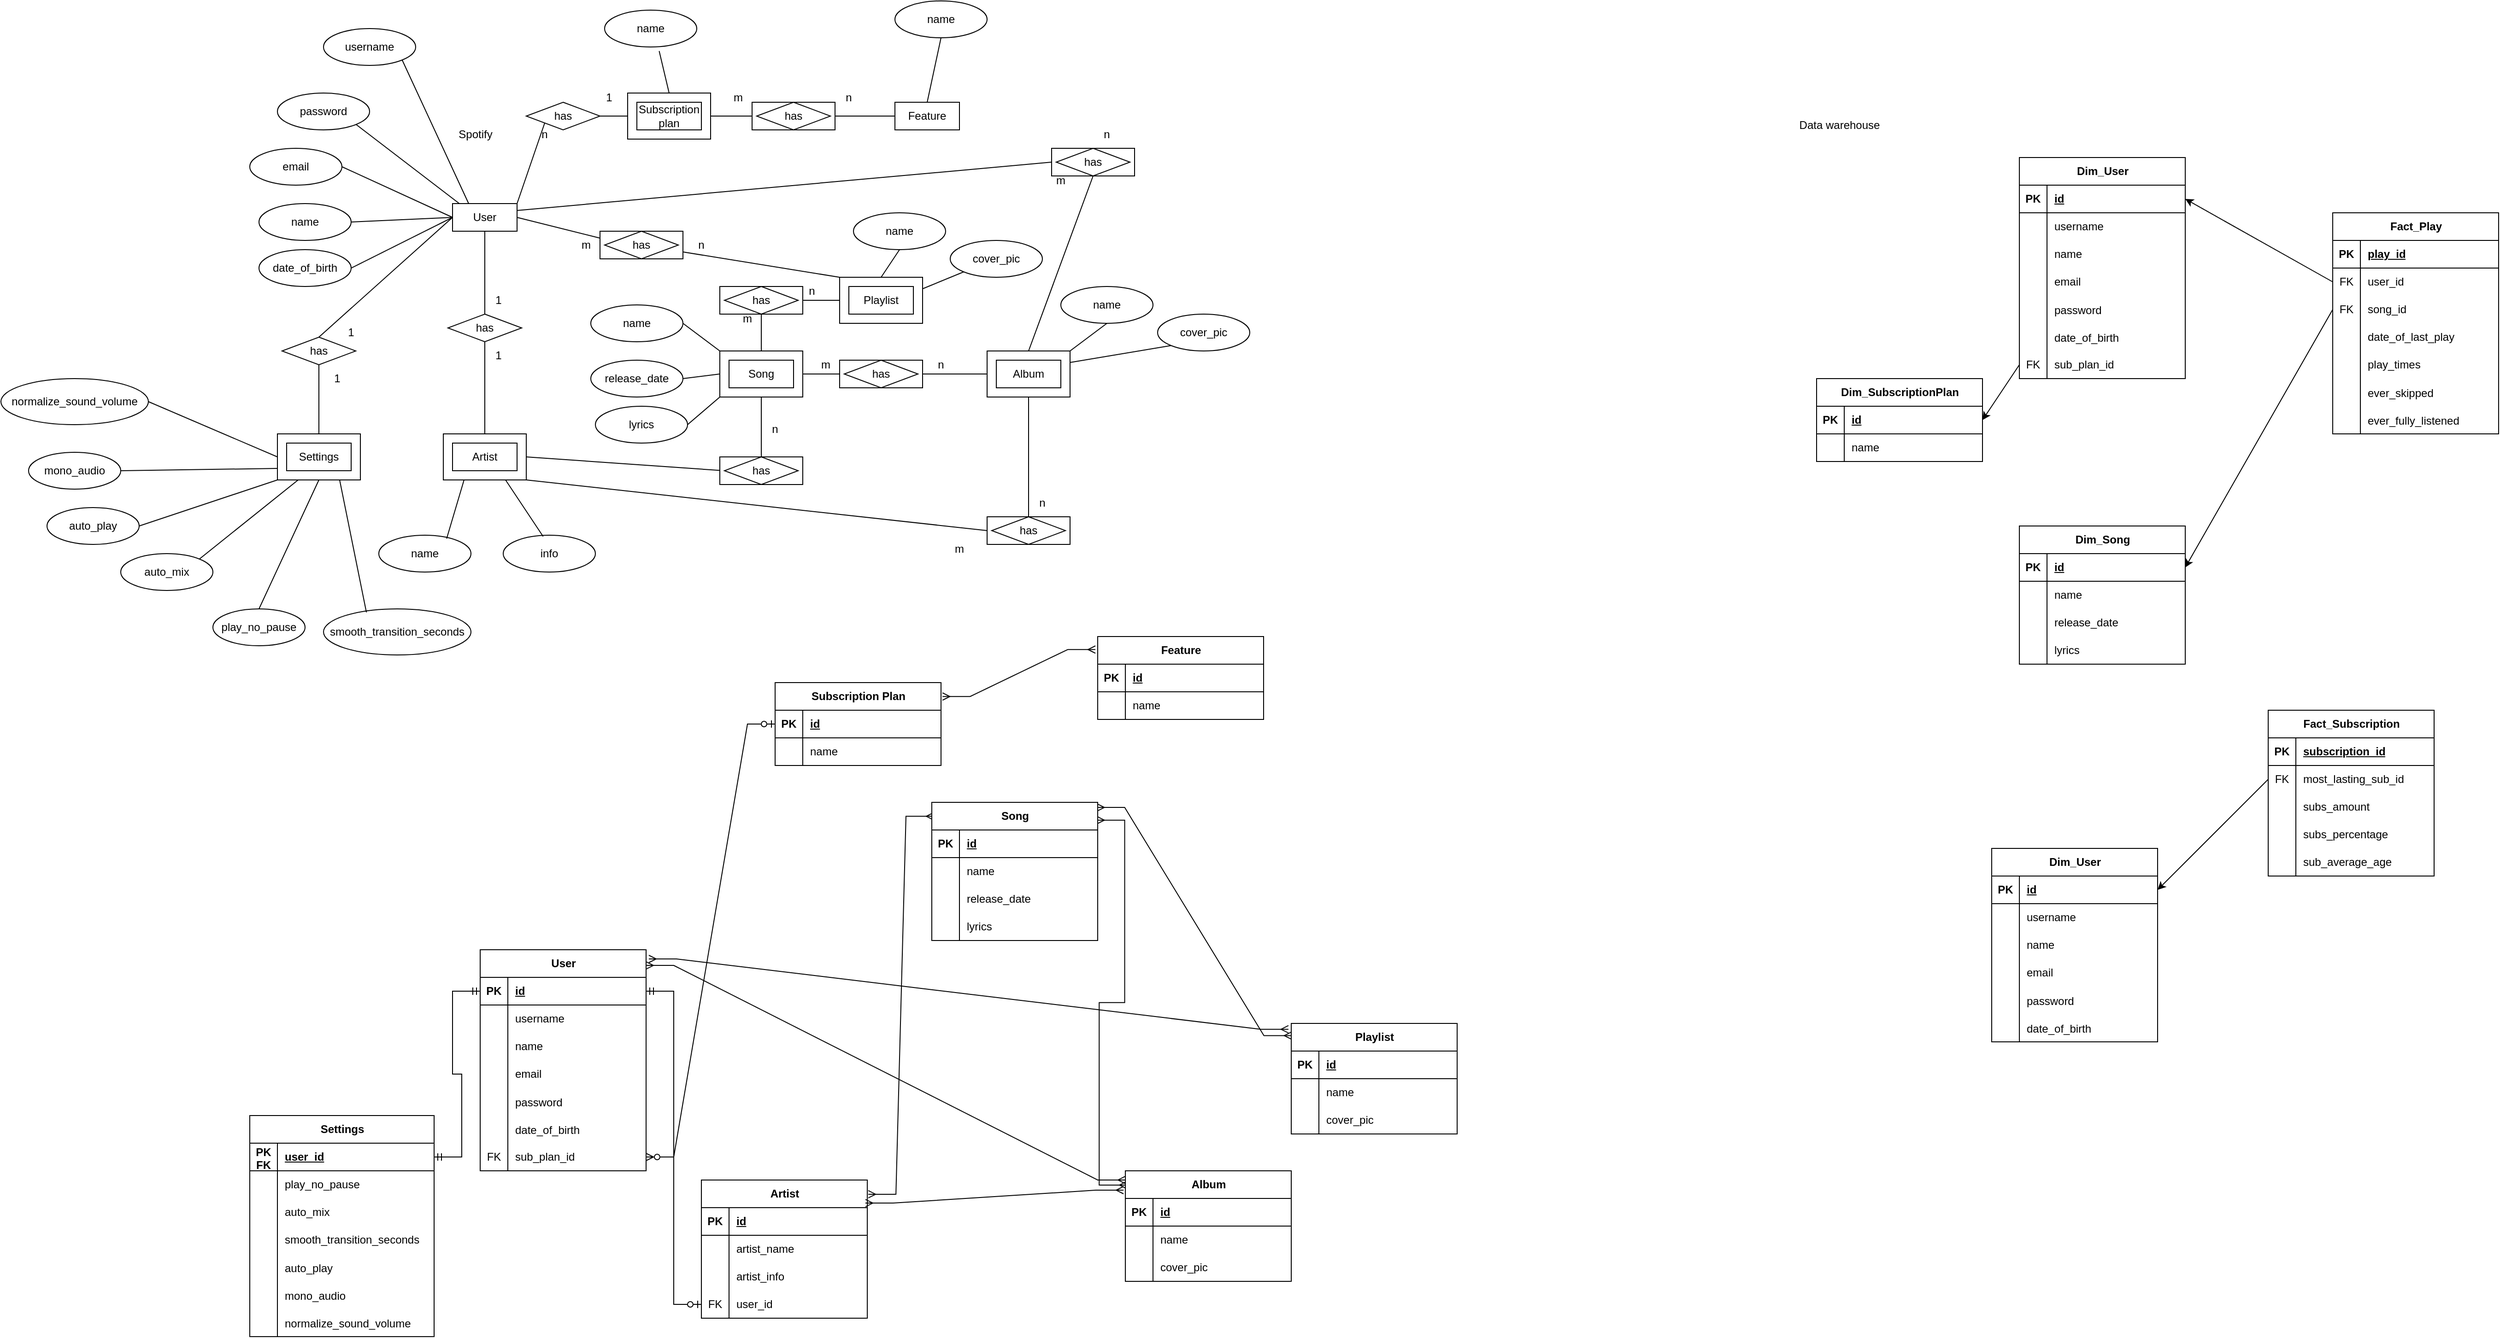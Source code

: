 <mxfile version="24.9.2">
  <diagram name="Page-1" id="8U7ftdTr8R3K9fcLSygS">
    <mxGraphModel grid="1" page="1" gridSize="10" guides="1" tooltips="1" connect="1" arrows="1" fold="1" pageScale="1" pageWidth="850" pageHeight="1100" math="0" shadow="0">
      <root>
        <mxCell id="0" />
        <mxCell id="1" parent="0" />
        <mxCell id="4oiAfcTnQ_JaW-M_ZYi7-35" value="" style="rounded=0;whiteSpace=wrap;html=1;" vertex="1" parent="1">
          <mxGeometry x="-400" y="10" width="90" height="50" as="geometry" />
        </mxCell>
        <mxCell id="gCjO0walNLvS3lco3gXP-1" value="Spotify" style="text;html=1;align=center;verticalAlign=middle;whiteSpace=wrap;rounded=0;" vertex="1" parent="1">
          <mxGeometry x="-595" y="40" width="60" height="30" as="geometry" />
        </mxCell>
        <mxCell id="gCjO0walNLvS3lco3gXP-2" value="User" style="rounded=0;whiteSpace=wrap;html=1;" vertex="1" parent="1">
          <mxGeometry x="-590" y="130" width="70" height="30" as="geometry" />
        </mxCell>
        <mxCell id="gCjO0walNLvS3lco3gXP-7" value="has" style="rhombus;whiteSpace=wrap;html=1;" vertex="1" parent="1">
          <mxGeometry x="-595" y="250" width="80" height="30" as="geometry" />
        </mxCell>
        <mxCell id="gCjO0walNLvS3lco3gXP-8" value="" style="group" vertex="1" connectable="0" parent="1">
          <mxGeometry x="-600" y="380" width="90" height="50" as="geometry" />
        </mxCell>
        <mxCell id="gCjO0walNLvS3lco3gXP-6" value="" style="rounded=0;whiteSpace=wrap;html=1;" vertex="1" parent="gCjO0walNLvS3lco3gXP-8">
          <mxGeometry width="90" height="50" as="geometry" />
        </mxCell>
        <mxCell id="gCjO0walNLvS3lco3gXP-5" value="Artist" style="rounded=0;whiteSpace=wrap;html=1;" vertex="1" parent="gCjO0walNLvS3lco3gXP-8">
          <mxGeometry x="10" y="10" width="70" height="30" as="geometry" />
        </mxCell>
        <mxCell id="gCjO0walNLvS3lco3gXP-9" value="" style="endArrow=none;html=1;rounded=0;entryX=0.5;entryY=1;entryDx=0;entryDy=0;exitX=0.5;exitY=0;exitDx=0;exitDy=0;" edge="1" parent="1" source="gCjO0walNLvS3lco3gXP-7" target="gCjO0walNLvS3lco3gXP-2">
          <mxGeometry width="50" height="50" relative="1" as="geometry">
            <mxPoint x="-305" y="310" as="sourcePoint" />
            <mxPoint x="-255" y="260" as="targetPoint" />
          </mxGeometry>
        </mxCell>
        <mxCell id="gCjO0walNLvS3lco3gXP-10" value="" style="endArrow=none;html=1;rounded=0;exitX=0.5;exitY=0;exitDx=0;exitDy=0;entryX=0.5;entryY=1;entryDx=0;entryDy=0;" edge="1" parent="1" source="gCjO0walNLvS3lco3gXP-6" target="gCjO0walNLvS3lco3gXP-7">
          <mxGeometry width="50" height="50" relative="1" as="geometry">
            <mxPoint x="-305" y="310" as="sourcePoint" />
            <mxPoint x="-255" y="260" as="targetPoint" />
          </mxGeometry>
        </mxCell>
        <mxCell id="gCjO0walNLvS3lco3gXP-12" value="" style="endArrow=none;html=1;rounded=0;exitX=1;exitY=0.5;exitDx=0;exitDy=0;entryX=0;entryY=0.5;entryDx=0;entryDy=0;" edge="1" parent="1" source="gCjO0walNLvS3lco3gXP-6" target="gCjO0walNLvS3lco3gXP-11">
          <mxGeometry width="50" height="50" relative="1" as="geometry">
            <mxPoint x="-305" y="310" as="sourcePoint" />
            <mxPoint x="-255" y="260" as="targetPoint" />
          </mxGeometry>
        </mxCell>
        <mxCell id="gCjO0walNLvS3lco3gXP-13" value="" style="endArrow=none;html=1;rounded=0;exitX=0.5;exitY=0;exitDx=0;exitDy=0;entryX=0.5;entryY=1;entryDx=0;entryDy=0;" edge="1" parent="1" source="gCjO0walNLvS3lco3gXP-11" target="gCjO0walNLvS3lco3gXP-22">
          <mxGeometry width="50" height="50" relative="1" as="geometry">
            <mxPoint x="-210" y="310" as="sourcePoint" />
            <mxPoint x="-160" y="260" as="targetPoint" />
          </mxGeometry>
        </mxCell>
        <mxCell id="gCjO0walNLvS3lco3gXP-16" value="" style="group" vertex="1" connectable="0" parent="1">
          <mxGeometry x="-170" y="210" width="90" height="50" as="geometry" />
        </mxCell>
        <mxCell id="gCjO0walNLvS3lco3gXP-15" value="" style="rounded=0;whiteSpace=wrap;html=1;" vertex="1" parent="gCjO0walNLvS3lco3gXP-16">
          <mxGeometry width="90" height="50" as="geometry" />
        </mxCell>
        <mxCell id="gCjO0walNLvS3lco3gXP-4" value="Playlist" style="rounded=0;whiteSpace=wrap;html=1;" vertex="1" parent="gCjO0walNLvS3lco3gXP-16">
          <mxGeometry x="10" y="10" width="70" height="30" as="geometry" />
        </mxCell>
        <mxCell id="gCjO0walNLvS3lco3gXP-18" value="" style="endArrow=none;html=1;rounded=0;exitX=0.5;exitY=0;exitDx=0;exitDy=0;entryX=0.5;entryY=1;entryDx=0;entryDy=0;" edge="1" parent="1" source="gCjO0walNLvS3lco3gXP-22" target="gCjO0walNLvS3lco3gXP-17">
          <mxGeometry width="50" height="50" relative="1" as="geometry">
            <mxPoint x="-210" y="310" as="sourcePoint" />
            <mxPoint x="-160" y="260" as="targetPoint" />
          </mxGeometry>
        </mxCell>
        <mxCell id="gCjO0walNLvS3lco3gXP-19" value="" style="endArrow=none;html=1;rounded=0;exitX=1;exitY=0.5;exitDx=0;exitDy=0;entryX=0;entryY=0.5;entryDx=0;entryDy=0;" edge="1" parent="1" source="gCjO0walNLvS3lco3gXP-17" target="gCjO0walNLvS3lco3gXP-15">
          <mxGeometry width="50" height="50" relative="1" as="geometry">
            <mxPoint x="-210" y="310" as="sourcePoint" />
            <mxPoint x="-160" y="260" as="targetPoint" />
          </mxGeometry>
        </mxCell>
        <mxCell id="gCjO0walNLvS3lco3gXP-20" value="" style="endArrow=none;html=1;rounded=0;exitX=1;exitY=0.5;exitDx=0;exitDy=0;entryX=0;entryY=0.25;entryDx=0;entryDy=0;" edge="1" parent="1" source="gCjO0walNLvS3lco3gXP-2" target="pKfJ7ow5kHxA9nhZZaME-3">
          <mxGeometry width="50" height="50" relative="1" as="geometry">
            <mxPoint x="-305" y="310" as="sourcePoint" />
            <mxPoint x="-255" y="260" as="targetPoint" />
          </mxGeometry>
        </mxCell>
        <mxCell id="gCjO0walNLvS3lco3gXP-23" value="" style="group" vertex="1" connectable="0" parent="1">
          <mxGeometry x="-300" y="290" width="90" height="50" as="geometry" />
        </mxCell>
        <mxCell id="gCjO0walNLvS3lco3gXP-22" value="" style="rounded=0;whiteSpace=wrap;html=1;" vertex="1" parent="gCjO0walNLvS3lco3gXP-23">
          <mxGeometry width="90" height="50" as="geometry" />
        </mxCell>
        <mxCell id="gCjO0walNLvS3lco3gXP-3" value="Song" style="rounded=0;whiteSpace=wrap;html=1;" vertex="1" parent="gCjO0walNLvS3lco3gXP-23">
          <mxGeometry x="10" y="10" width="70" height="30" as="geometry" />
        </mxCell>
        <mxCell id="gCjO0walNLvS3lco3gXP-24" value="1" style="text;html=1;align=center;verticalAlign=middle;whiteSpace=wrap;rounded=0;" vertex="1" parent="1">
          <mxGeometry x="-570" y="220" width="60" height="30" as="geometry" />
        </mxCell>
        <mxCell id="gCjO0walNLvS3lco3gXP-25" value="1" style="text;html=1;align=center;verticalAlign=middle;whiteSpace=wrap;rounded=0;" vertex="1" parent="1">
          <mxGeometry x="-570" y="280" width="60" height="30" as="geometry" />
        </mxCell>
        <mxCell id="gCjO0walNLvS3lco3gXP-26" value="m" style="text;html=1;align=center;verticalAlign=middle;whiteSpace=wrap;rounded=0;" vertex="1" parent="1">
          <mxGeometry x="-320" y="410" width="60" height="30" as="geometry" />
        </mxCell>
        <mxCell id="gCjO0walNLvS3lco3gXP-27" value="n" style="text;html=1;align=center;verticalAlign=middle;whiteSpace=wrap;rounded=0;" vertex="1" parent="1">
          <mxGeometry x="-270" y="360" width="60" height="30" as="geometry" />
        </mxCell>
        <mxCell id="gCjO0walNLvS3lco3gXP-28" value="m" style="text;html=1;align=center;verticalAlign=middle;whiteSpace=wrap;rounded=0;" vertex="1" parent="1">
          <mxGeometry x="-300" y="240" width="60" height="30" as="geometry" />
        </mxCell>
        <mxCell id="gCjO0walNLvS3lco3gXP-31" value="" style="group" vertex="1" connectable="0" parent="1">
          <mxGeometry x="-300" y="405" width="90" height="30" as="geometry" />
        </mxCell>
        <mxCell id="gCjO0walNLvS3lco3gXP-30" value="" style="rounded=0;whiteSpace=wrap;html=1;" vertex="1" parent="gCjO0walNLvS3lco3gXP-31">
          <mxGeometry width="90" height="30" as="geometry" />
        </mxCell>
        <mxCell id="gCjO0walNLvS3lco3gXP-11" value="has" style="rhombus;whiteSpace=wrap;html=1;" vertex="1" parent="gCjO0walNLvS3lco3gXP-31">
          <mxGeometry x="5" width="80" height="30" as="geometry" />
        </mxCell>
        <mxCell id="gCjO0walNLvS3lco3gXP-34" value="" style="group" vertex="1" connectable="0" parent="1">
          <mxGeometry x="-300" y="220" width="90" height="30" as="geometry" />
        </mxCell>
        <mxCell id="4oiAfcTnQ_JaW-M_ZYi7-8" value="" style="group" vertex="1" connectable="0" parent="gCjO0walNLvS3lco3gXP-34">
          <mxGeometry width="90" height="30" as="geometry" />
        </mxCell>
        <mxCell id="gCjO0walNLvS3lco3gXP-32" value="" style="rounded=0;whiteSpace=wrap;html=1;" vertex="1" parent="4oiAfcTnQ_JaW-M_ZYi7-8">
          <mxGeometry width="90" height="30" as="geometry" />
        </mxCell>
        <mxCell id="gCjO0walNLvS3lco3gXP-17" value="has" style="rhombus;whiteSpace=wrap;html=1;" vertex="1" parent="4oiAfcTnQ_JaW-M_ZYi7-8">
          <mxGeometry x="5" width="80" height="30" as="geometry" />
        </mxCell>
        <mxCell id="gCjO0walNLvS3lco3gXP-29" value="n" style="text;html=1;align=center;verticalAlign=middle;whiteSpace=wrap;rounded=0;" vertex="1" parent="1">
          <mxGeometry x="-230" y="210" width="60" height="30" as="geometry" />
        </mxCell>
        <mxCell id="bxoTw3334EyIAHSjYeeJ-22" value="" style="edgeStyle=entityRelationEdgeStyle;fontSize=12;html=1;endArrow=ERmany;startArrow=ERmany;rounded=0;exitX=0.009;exitY=0.129;exitDx=0;exitDy=0;entryX=0.996;entryY=0.129;entryDx=0;entryDy=0;entryPerimeter=0;exitPerimeter=0;" edge="1" parent="1" source="7zkVNhZBZInxHPG_607P-100" target="7zkVNhZBZInxHPG_607P-74">
          <mxGeometry width="100" height="100" relative="1" as="geometry">
            <mxPoint x="30" y="1220" as="sourcePoint" />
            <mxPoint x="50" y="1040" as="targetPoint" />
            <Array as="points">
              <mxPoint x="60" y="1240" />
              <mxPoint x="110" y="1150" />
              <mxPoint x="70" y="1230" />
              <mxPoint x="40" y="1200" />
            </Array>
          </mxGeometry>
        </mxCell>
        <mxCell id="bxoTw3334EyIAHSjYeeJ-23" value="" style="edgeStyle=entityRelationEdgeStyle;fontSize=12;html=1;endArrow=ERmany;startArrow=ERmany;rounded=0;entryX=0.996;entryY=0.037;entryDx=0;entryDy=0;entryPerimeter=0;exitX=0.002;exitY=0.11;exitDx=0;exitDy=0;exitPerimeter=0;" edge="1" parent="1" source="7zkVNhZBZInxHPG_607P-87" target="7zkVNhZBZInxHPG_607P-74">
          <mxGeometry width="100" height="100" relative="1" as="geometry">
            <mxPoint x="270" y="1040" as="sourcePoint" />
            <mxPoint x="-170" y="1090" as="targetPoint" />
          </mxGeometry>
        </mxCell>
        <mxCell id="bxoTw3334EyIAHSjYeeJ-24" value="" style="edgeStyle=entityRelationEdgeStyle;fontSize=12;html=1;endArrow=ERzeroToOne;startArrow=ERmandOne;rounded=0;exitX=1;exitY=0.5;exitDx=0;exitDy=0;entryX=0;entryY=0.5;entryDx=0;entryDy=0;" edge="1" parent="1" source="7zkVNhZBZInxHPG_607P-11" target="7zkVNhZBZInxHPG_607P-71">
          <mxGeometry width="100" height="100" relative="1" as="geometry">
            <mxPoint x="-385.98" y="1032.5" as="sourcePoint" />
            <mxPoint x="-170" y="1090" as="targetPoint" />
          </mxGeometry>
        </mxCell>
        <mxCell id="bxoTw3334EyIAHSjYeeJ-25" value="" style="edgeStyle=entityRelationEdgeStyle;fontSize=12;html=1;endArrow=ERmany;startArrow=ERmany;rounded=0;exitX=1.006;exitY=0.103;exitDx=0;exitDy=0;entryX=0.011;entryY=0.101;entryDx=0;entryDy=0;entryPerimeter=0;exitPerimeter=0;" edge="1" parent="1" source="7zkVNhZBZInxHPG_607P-58" target="7zkVNhZBZInxHPG_607P-74">
          <mxGeometry width="100" height="100" relative="1" as="geometry">
            <mxPoint x="-270" y="1100" as="sourcePoint" />
            <mxPoint x="-170" y="1000" as="targetPoint" />
          </mxGeometry>
        </mxCell>
        <mxCell id="bxoTw3334EyIAHSjYeeJ-34" value="" style="edgeStyle=entityRelationEdgeStyle;fontSize=12;html=1;endArrow=ERmany;startArrow=ERmany;rounded=0;exitX=1.009;exitY=0.168;exitDx=0;exitDy=0;entryX=-0.014;entryY=0.157;entryDx=0;entryDy=0;exitPerimeter=0;entryPerimeter=0;" edge="1" parent="1" source="7zkVNhZBZInxHPG_607P-32" target="7zkVNhZBZInxHPG_607P-45">
          <mxGeometry width="100" height="100" relative="1" as="geometry">
            <mxPoint x="-90.0" y="955" as="sourcePoint" />
            <mxPoint x="-20" y="930" as="targetPoint" />
          </mxGeometry>
        </mxCell>
        <mxCell id="bxoTw3334EyIAHSjYeeJ-35" value="" style="edgeStyle=entityRelationEdgeStyle;fontSize=12;html=1;endArrow=ERzeroToMany;startArrow=ERzeroToOne;rounded=0;entryX=1;entryY=0.5;entryDx=0;entryDy=0;exitX=0;exitY=0.5;exitDx=0;exitDy=0;" edge="1" parent="1" source="7zkVNhZBZInxHPG_607P-33" target="7zkVNhZBZInxHPG_607P-29">
          <mxGeometry width="100" height="100" relative="1" as="geometry">
            <mxPoint x="-120" y="1030" as="sourcePoint" />
            <mxPoint x="-384.02" y="1049" as="targetPoint" />
          </mxGeometry>
        </mxCell>
        <mxCell id="4oiAfcTnQ_JaW-M_ZYi7-1" value="" style="group" connectable="0" vertex="1" parent="1">
          <mxGeometry x="-10" y="290" width="90" height="50" as="geometry" />
        </mxCell>
        <mxCell id="4oiAfcTnQ_JaW-M_ZYi7-2" value="" style="rounded=0;whiteSpace=wrap;html=1;" vertex="1" parent="4oiAfcTnQ_JaW-M_ZYi7-1">
          <mxGeometry width="90" height="50" as="geometry" />
        </mxCell>
        <mxCell id="4oiAfcTnQ_JaW-M_ZYi7-3" value="Album" style="rounded=0;whiteSpace=wrap;html=1;" vertex="1" parent="4oiAfcTnQ_JaW-M_ZYi7-1">
          <mxGeometry x="10" y="10" width="70" height="30" as="geometry" />
        </mxCell>
        <mxCell id="4oiAfcTnQ_JaW-M_ZYi7-5" value="" style="endArrow=none;html=1;rounded=0;exitX=1;exitY=0.5;exitDx=0;exitDy=0;" edge="1" parent="1" source="gCjO0walNLvS3lco3gXP-22">
          <mxGeometry relative="1" as="geometry">
            <mxPoint x="-40" y="450" as="sourcePoint" />
            <mxPoint x="-160" y="315" as="targetPoint" />
          </mxGeometry>
        </mxCell>
        <mxCell id="4oiAfcTnQ_JaW-M_ZYi7-9" value="" style="group" vertex="1" connectable="0" parent="1">
          <mxGeometry x="-170" y="300" width="90" height="30" as="geometry" />
        </mxCell>
        <mxCell id="4oiAfcTnQ_JaW-M_ZYi7-10" value="" style="rounded=0;whiteSpace=wrap;html=1;" vertex="1" parent="4oiAfcTnQ_JaW-M_ZYi7-9">
          <mxGeometry width="90" height="30" as="geometry" />
        </mxCell>
        <mxCell id="4oiAfcTnQ_JaW-M_ZYi7-11" value="has" style="rhombus;whiteSpace=wrap;html=1;" vertex="1" parent="4oiAfcTnQ_JaW-M_ZYi7-9">
          <mxGeometry x="5" width="80" height="30" as="geometry" />
        </mxCell>
        <mxCell id="4oiAfcTnQ_JaW-M_ZYi7-13" value="" style="endArrow=none;html=1;rounded=0;exitX=1;exitY=0.5;exitDx=0;exitDy=0;entryX=0;entryY=0.5;entryDx=0;entryDy=0;" edge="1" parent="1" source="4oiAfcTnQ_JaW-M_ZYi7-10" target="4oiAfcTnQ_JaW-M_ZYi7-2">
          <mxGeometry relative="1" as="geometry">
            <mxPoint x="-70" y="314.41" as="sourcePoint" />
            <mxPoint x="-20" y="314.41" as="targetPoint" />
          </mxGeometry>
        </mxCell>
        <mxCell id="4oiAfcTnQ_JaW-M_ZYi7-14" value="m" style="text;html=1;align=center;verticalAlign=middle;whiteSpace=wrap;rounded=0;" vertex="1" parent="1">
          <mxGeometry x="-215" y="290" width="60" height="30" as="geometry" />
        </mxCell>
        <mxCell id="4oiAfcTnQ_JaW-M_ZYi7-15" value="n" style="text;html=1;align=center;verticalAlign=middle;whiteSpace=wrap;rounded=0;" vertex="1" parent="1">
          <mxGeometry x="-90" y="290" width="60" height="30" as="geometry" />
        </mxCell>
        <mxCell id="4oiAfcTnQ_JaW-M_ZYi7-16" value="Subscription plan" style="rounded=0;whiteSpace=wrap;html=1;" vertex="1" parent="1">
          <mxGeometry x="-390" y="20" width="70" height="30" as="geometry" />
        </mxCell>
        <mxCell id="4oiAfcTnQ_JaW-M_ZYi7-17" value="Feature" style="rounded=0;whiteSpace=wrap;html=1;" vertex="1" parent="1">
          <mxGeometry x="-110" y="20" width="70" height="30" as="geometry" />
        </mxCell>
        <mxCell id="4oiAfcTnQ_JaW-M_ZYi7-19" value="has" style="rhombus;whiteSpace=wrap;html=1;" vertex="1" parent="1">
          <mxGeometry x="-510" y="20" width="80" height="30" as="geometry" />
        </mxCell>
        <mxCell id="4oiAfcTnQ_JaW-M_ZYi7-20" value="" style="endArrow=none;html=1;rounded=0;exitX=1;exitY=0;exitDx=0;exitDy=0;entryX=0;entryY=1;entryDx=0;entryDy=0;" edge="1" parent="1" source="gCjO0walNLvS3lco3gXP-2" target="4oiAfcTnQ_JaW-M_ZYi7-19">
          <mxGeometry relative="1" as="geometry">
            <mxPoint x="-135" y="450" as="sourcePoint" />
            <mxPoint x="25" y="450" as="targetPoint" />
          </mxGeometry>
        </mxCell>
        <mxCell id="4oiAfcTnQ_JaW-M_ZYi7-21" value="" style="endArrow=none;html=1;rounded=0;exitX=1;exitY=0.5;exitDx=0;exitDy=0;entryX=0;entryY=0.5;entryDx=0;entryDy=0;" edge="1" parent="1" source="4oiAfcTnQ_JaW-M_ZYi7-19" target="4oiAfcTnQ_JaW-M_ZYi7-35">
          <mxGeometry relative="1" as="geometry">
            <mxPoint x="-140" y="390" as="sourcePoint" />
            <mxPoint x="20" y="390" as="targetPoint" />
          </mxGeometry>
        </mxCell>
        <mxCell id="4oiAfcTnQ_JaW-M_ZYi7-23" value="1" style="text;html=1;align=center;verticalAlign=middle;whiteSpace=wrap;rounded=0;" vertex="1" parent="1">
          <mxGeometry x="-450" width="60" height="30" as="geometry" />
        </mxCell>
        <mxCell id="4oiAfcTnQ_JaW-M_ZYi7-24" value="n" style="text;html=1;align=center;verticalAlign=middle;whiteSpace=wrap;rounded=0;" vertex="1" parent="1">
          <mxGeometry x="-520" y="40" width="60" height="30" as="geometry" />
        </mxCell>
        <mxCell id="4oiAfcTnQ_JaW-M_ZYi7-25" value="" style="group" vertex="1" connectable="0" parent="1">
          <mxGeometry x="-265" y="20" width="90" height="30" as="geometry" />
        </mxCell>
        <mxCell id="4oiAfcTnQ_JaW-M_ZYi7-26" value="" style="rounded=0;whiteSpace=wrap;html=1;" vertex="1" parent="4oiAfcTnQ_JaW-M_ZYi7-25">
          <mxGeometry width="90" height="30" as="geometry" />
        </mxCell>
        <mxCell id="4oiAfcTnQ_JaW-M_ZYi7-27" value="has" style="rhombus;whiteSpace=wrap;html=1;" vertex="1" parent="4oiAfcTnQ_JaW-M_ZYi7-25">
          <mxGeometry x="5" width="80" height="30" as="geometry" />
        </mxCell>
        <mxCell id="4oiAfcTnQ_JaW-M_ZYi7-28" value="m" style="text;html=1;align=center;verticalAlign=middle;whiteSpace=wrap;rounded=0;" vertex="1" parent="1">
          <mxGeometry x="-310" width="60" height="30" as="geometry" />
        </mxCell>
        <mxCell id="4oiAfcTnQ_JaW-M_ZYi7-29" value="n" style="text;html=1;align=center;verticalAlign=middle;whiteSpace=wrap;rounded=0;" vertex="1" parent="1">
          <mxGeometry x="-190" width="60" height="30" as="geometry" />
        </mxCell>
        <mxCell id="4oiAfcTnQ_JaW-M_ZYi7-30" value="" style="endArrow=none;html=1;rounded=0;exitX=1;exitY=0.5;exitDx=0;exitDy=0;entryX=0;entryY=0.5;entryDx=0;entryDy=0;" edge="1" parent="1" source="4oiAfcTnQ_JaW-M_ZYi7-35" target="4oiAfcTnQ_JaW-M_ZYi7-26">
          <mxGeometry relative="1" as="geometry">
            <mxPoint x="-140" y="390" as="sourcePoint" />
            <mxPoint x="20" y="390" as="targetPoint" />
          </mxGeometry>
        </mxCell>
        <mxCell id="4oiAfcTnQ_JaW-M_ZYi7-31" value="" style="endArrow=none;html=1;rounded=0;exitX=1;exitY=0.5;exitDx=0;exitDy=0;entryX=0;entryY=0.5;entryDx=0;entryDy=0;" edge="1" parent="1" source="4oiAfcTnQ_JaW-M_ZYi7-26" target="4oiAfcTnQ_JaW-M_ZYi7-17">
          <mxGeometry relative="1" as="geometry">
            <mxPoint x="-110" y="80" as="sourcePoint" />
            <mxPoint x="20" y="390" as="targetPoint" />
          </mxGeometry>
        </mxCell>
        <mxCell id="7zkVNhZBZInxHPG_607P-10" value="User" style="shape=table;startSize=30;container=1;collapsible=1;childLayout=tableLayout;fixedRows=1;rowLines=0;fontStyle=1;align=center;resizeLast=1;html=1;" vertex="1" parent="1">
          <mxGeometry x="-560" y="940" width="180" height="240" as="geometry" />
        </mxCell>
        <mxCell id="7zkVNhZBZInxHPG_607P-11" value="" style="shape=tableRow;horizontal=0;startSize=0;swimlaneHead=0;swimlaneBody=0;fillColor=none;collapsible=0;dropTarget=0;points=[[0,0.5],[1,0.5]];portConstraint=eastwest;top=0;left=0;right=0;bottom=1;" vertex="1" parent="7zkVNhZBZInxHPG_607P-10">
          <mxGeometry y="30" width="180" height="30" as="geometry" />
        </mxCell>
        <mxCell id="7zkVNhZBZInxHPG_607P-12" value="PK" style="shape=partialRectangle;connectable=0;fillColor=none;top=0;left=0;bottom=0;right=0;fontStyle=1;overflow=hidden;whiteSpace=wrap;html=1;" vertex="1" parent="7zkVNhZBZInxHPG_607P-11">
          <mxGeometry width="30" height="30" as="geometry">
            <mxRectangle width="30" height="30" as="alternateBounds" />
          </mxGeometry>
        </mxCell>
        <mxCell id="7zkVNhZBZInxHPG_607P-13" value="id" style="shape=partialRectangle;connectable=0;fillColor=none;top=0;left=0;bottom=0;right=0;align=left;spacingLeft=6;fontStyle=5;overflow=hidden;whiteSpace=wrap;html=1;" vertex="1" parent="7zkVNhZBZInxHPG_607P-11">
          <mxGeometry x="30" width="150" height="30" as="geometry">
            <mxRectangle width="150" height="30" as="alternateBounds" />
          </mxGeometry>
        </mxCell>
        <mxCell id="7zkVNhZBZInxHPG_607P-14" value="" style="shape=tableRow;horizontal=0;startSize=0;swimlaneHead=0;swimlaneBody=0;fillColor=none;collapsible=0;dropTarget=0;points=[[0,0.5],[1,0.5]];portConstraint=eastwest;top=0;left=0;right=0;bottom=0;" vertex="1" parent="7zkVNhZBZInxHPG_607P-10">
          <mxGeometry y="60" width="180" height="30" as="geometry" />
        </mxCell>
        <mxCell id="7zkVNhZBZInxHPG_607P-15" value="" style="shape=partialRectangle;connectable=0;fillColor=none;top=0;left=0;bottom=0;right=0;editable=1;overflow=hidden;whiteSpace=wrap;html=1;" vertex="1" parent="7zkVNhZBZInxHPG_607P-14">
          <mxGeometry width="30" height="30" as="geometry">
            <mxRectangle width="30" height="30" as="alternateBounds" />
          </mxGeometry>
        </mxCell>
        <mxCell id="7zkVNhZBZInxHPG_607P-16" value="username" style="shape=partialRectangle;connectable=0;fillColor=none;top=0;left=0;bottom=0;right=0;align=left;spacingLeft=6;overflow=hidden;whiteSpace=wrap;html=1;" vertex="1" parent="7zkVNhZBZInxHPG_607P-14">
          <mxGeometry x="30" width="150" height="30" as="geometry">
            <mxRectangle width="150" height="30" as="alternateBounds" />
          </mxGeometry>
        </mxCell>
        <mxCell id="7zkVNhZBZInxHPG_607P-17" value="" style="shape=tableRow;horizontal=0;startSize=0;swimlaneHead=0;swimlaneBody=0;fillColor=none;collapsible=0;dropTarget=0;points=[[0,0.5],[1,0.5]];portConstraint=eastwest;top=0;left=0;right=0;bottom=0;" vertex="1" parent="7zkVNhZBZInxHPG_607P-10">
          <mxGeometry y="90" width="180" height="30" as="geometry" />
        </mxCell>
        <mxCell id="7zkVNhZBZInxHPG_607P-18" value="" style="shape=partialRectangle;connectable=0;fillColor=none;top=0;left=0;bottom=0;right=0;editable=1;overflow=hidden;whiteSpace=wrap;html=1;" vertex="1" parent="7zkVNhZBZInxHPG_607P-17">
          <mxGeometry width="30" height="30" as="geometry">
            <mxRectangle width="30" height="30" as="alternateBounds" />
          </mxGeometry>
        </mxCell>
        <mxCell id="7zkVNhZBZInxHPG_607P-19" value="name" style="shape=partialRectangle;connectable=0;fillColor=none;top=0;left=0;bottom=0;right=0;align=left;spacingLeft=6;overflow=hidden;whiteSpace=wrap;html=1;" vertex="1" parent="7zkVNhZBZInxHPG_607P-17">
          <mxGeometry x="30" width="150" height="30" as="geometry">
            <mxRectangle width="150" height="30" as="alternateBounds" />
          </mxGeometry>
        </mxCell>
        <mxCell id="7zkVNhZBZInxHPG_607P-20" value="" style="shape=tableRow;horizontal=0;startSize=0;swimlaneHead=0;swimlaneBody=0;fillColor=none;collapsible=0;dropTarget=0;points=[[0,0.5],[1,0.5]];portConstraint=eastwest;top=0;left=0;right=0;bottom=0;" vertex="1" parent="7zkVNhZBZInxHPG_607P-10">
          <mxGeometry y="120" width="180" height="30" as="geometry" />
        </mxCell>
        <mxCell id="7zkVNhZBZInxHPG_607P-21" value="" style="shape=partialRectangle;connectable=0;fillColor=none;top=0;left=0;bottom=0;right=0;editable=1;overflow=hidden;whiteSpace=wrap;html=1;" vertex="1" parent="7zkVNhZBZInxHPG_607P-20">
          <mxGeometry width="30" height="30" as="geometry">
            <mxRectangle width="30" height="30" as="alternateBounds" />
          </mxGeometry>
        </mxCell>
        <mxCell id="7zkVNhZBZInxHPG_607P-22" value="email" style="shape=partialRectangle;connectable=0;fillColor=none;top=0;left=0;bottom=0;right=0;align=left;spacingLeft=6;overflow=hidden;whiteSpace=wrap;html=1;" vertex="1" parent="7zkVNhZBZInxHPG_607P-20">
          <mxGeometry x="30" width="150" height="30" as="geometry">
            <mxRectangle width="150" height="30" as="alternateBounds" />
          </mxGeometry>
        </mxCell>
        <mxCell id="7zkVNhZBZInxHPG_607P-23" value="" style="shape=tableRow;horizontal=0;startSize=0;swimlaneHead=0;swimlaneBody=0;fillColor=none;collapsible=0;dropTarget=0;points=[[0,0.5],[1,0.5]];portConstraint=eastwest;top=0;left=0;right=0;bottom=0;" vertex="1" parent="7zkVNhZBZInxHPG_607P-10">
          <mxGeometry y="150" width="180" height="30" as="geometry" />
        </mxCell>
        <mxCell id="7zkVNhZBZInxHPG_607P-24" value="" style="shape=partialRectangle;connectable=0;fillColor=none;top=0;left=0;bottom=0;right=0;editable=1;overflow=hidden;" vertex="1" parent="7zkVNhZBZInxHPG_607P-23">
          <mxGeometry width="30" height="30" as="geometry">
            <mxRectangle width="30" height="30" as="alternateBounds" />
          </mxGeometry>
        </mxCell>
        <mxCell id="7zkVNhZBZInxHPG_607P-25" value="password" style="shape=partialRectangle;connectable=0;fillColor=none;top=0;left=0;bottom=0;right=0;align=left;spacingLeft=6;overflow=hidden;" vertex="1" parent="7zkVNhZBZInxHPG_607P-23">
          <mxGeometry x="30" width="150" height="30" as="geometry">
            <mxRectangle width="150" height="30" as="alternateBounds" />
          </mxGeometry>
        </mxCell>
        <mxCell id="7zkVNhZBZInxHPG_607P-26" value="" style="shape=tableRow;horizontal=0;startSize=0;swimlaneHead=0;swimlaneBody=0;fillColor=none;collapsible=0;dropTarget=0;points=[[0,0.5],[1,0.5]];portConstraint=eastwest;top=0;left=0;right=0;bottom=0;" vertex="1" parent="7zkVNhZBZInxHPG_607P-10">
          <mxGeometry y="180" width="180" height="30" as="geometry" />
        </mxCell>
        <mxCell id="7zkVNhZBZInxHPG_607P-27" value="" style="shape=partialRectangle;connectable=0;fillColor=none;top=0;left=0;bottom=0;right=0;editable=1;overflow=hidden;" vertex="1" parent="7zkVNhZBZInxHPG_607P-26">
          <mxGeometry width="30" height="30" as="geometry">
            <mxRectangle width="30" height="30" as="alternateBounds" />
          </mxGeometry>
        </mxCell>
        <mxCell id="7zkVNhZBZInxHPG_607P-28" value="date_of_birth" style="shape=partialRectangle;connectable=0;fillColor=none;top=0;left=0;bottom=0;right=0;align=left;spacingLeft=6;overflow=hidden;" vertex="1" parent="7zkVNhZBZInxHPG_607P-26">
          <mxGeometry x="30" width="150" height="30" as="geometry">
            <mxRectangle width="150" height="30" as="alternateBounds" />
          </mxGeometry>
        </mxCell>
        <mxCell id="7zkVNhZBZInxHPG_607P-29" value="" style="shape=tableRow;horizontal=0;startSize=0;swimlaneHead=0;swimlaneBody=0;fillColor=none;collapsible=0;dropTarget=0;points=[[0,0.5],[1,0.5]];portConstraint=eastwest;top=0;left=0;right=0;bottom=0;" vertex="1" parent="7zkVNhZBZInxHPG_607P-10">
          <mxGeometry y="210" width="180" height="30" as="geometry" />
        </mxCell>
        <mxCell id="7zkVNhZBZInxHPG_607P-30" value="FK" style="shape=partialRectangle;connectable=0;fillColor=none;top=0;left=0;bottom=0;right=0;fontStyle=0;overflow=hidden;whiteSpace=wrap;html=1;" vertex="1" parent="7zkVNhZBZInxHPG_607P-29">
          <mxGeometry width="30" height="30" as="geometry">
            <mxRectangle width="30" height="30" as="alternateBounds" />
          </mxGeometry>
        </mxCell>
        <mxCell id="7zkVNhZBZInxHPG_607P-31" value="sub_plan_id" style="shape=partialRectangle;connectable=0;fillColor=none;top=0;left=0;bottom=0;right=0;align=left;spacingLeft=6;fontStyle=0;overflow=hidden;whiteSpace=wrap;html=1;" vertex="1" parent="7zkVNhZBZInxHPG_607P-29">
          <mxGeometry x="30" width="150" height="30" as="geometry">
            <mxRectangle width="150" height="30" as="alternateBounds" />
          </mxGeometry>
        </mxCell>
        <mxCell id="7zkVNhZBZInxHPG_607P-32" value="Subscription Plan" style="shape=table;startSize=30;container=1;collapsible=1;childLayout=tableLayout;fixedRows=1;rowLines=0;fontStyle=1;align=center;resizeLast=1;html=1;" vertex="1" parent="1">
          <mxGeometry x="-240" y="650" width="180" height="90" as="geometry" />
        </mxCell>
        <mxCell id="7zkVNhZBZInxHPG_607P-33" value="" style="shape=tableRow;horizontal=0;startSize=0;swimlaneHead=0;swimlaneBody=0;fillColor=none;collapsible=0;dropTarget=0;points=[[0,0.5],[1,0.5]];portConstraint=eastwest;top=0;left=0;right=0;bottom=1;" vertex="1" parent="7zkVNhZBZInxHPG_607P-32">
          <mxGeometry y="30" width="180" height="30" as="geometry" />
        </mxCell>
        <mxCell id="7zkVNhZBZInxHPG_607P-34" value="PK" style="shape=partialRectangle;connectable=0;fillColor=none;top=0;left=0;bottom=0;right=0;fontStyle=1;overflow=hidden;whiteSpace=wrap;html=1;" vertex="1" parent="7zkVNhZBZInxHPG_607P-33">
          <mxGeometry width="30" height="30" as="geometry">
            <mxRectangle width="30" height="30" as="alternateBounds" />
          </mxGeometry>
        </mxCell>
        <mxCell id="7zkVNhZBZInxHPG_607P-35" value="id" style="shape=partialRectangle;connectable=0;fillColor=none;top=0;left=0;bottom=0;right=0;align=left;spacingLeft=6;fontStyle=5;overflow=hidden;whiteSpace=wrap;html=1;" vertex="1" parent="7zkVNhZBZInxHPG_607P-33">
          <mxGeometry x="30" width="150" height="30" as="geometry">
            <mxRectangle width="150" height="30" as="alternateBounds" />
          </mxGeometry>
        </mxCell>
        <mxCell id="7zkVNhZBZInxHPG_607P-36" value="" style="shape=tableRow;horizontal=0;startSize=0;swimlaneHead=0;swimlaneBody=0;fillColor=none;collapsible=0;dropTarget=0;points=[[0,0.5],[1,0.5]];portConstraint=eastwest;top=0;left=0;right=0;bottom=0;" vertex="1" parent="7zkVNhZBZInxHPG_607P-32">
          <mxGeometry y="60" width="180" height="30" as="geometry" />
        </mxCell>
        <mxCell id="7zkVNhZBZInxHPG_607P-37" value="" style="shape=partialRectangle;connectable=0;fillColor=none;top=0;left=0;bottom=0;right=0;editable=1;overflow=hidden;whiteSpace=wrap;html=1;" vertex="1" parent="7zkVNhZBZInxHPG_607P-36">
          <mxGeometry width="30" height="30" as="geometry">
            <mxRectangle width="30" height="30" as="alternateBounds" />
          </mxGeometry>
        </mxCell>
        <mxCell id="7zkVNhZBZInxHPG_607P-38" value="name" style="shape=partialRectangle;connectable=0;fillColor=none;top=0;left=0;bottom=0;right=0;align=left;spacingLeft=6;overflow=hidden;whiteSpace=wrap;html=1;" vertex="1" parent="7zkVNhZBZInxHPG_607P-36">
          <mxGeometry x="30" width="150" height="30" as="geometry">
            <mxRectangle width="150" height="30" as="alternateBounds" />
          </mxGeometry>
        </mxCell>
        <mxCell id="7zkVNhZBZInxHPG_607P-45" value="Feature" style="shape=table;startSize=30;container=1;collapsible=1;childLayout=tableLayout;fixedRows=1;rowLines=0;fontStyle=1;align=center;resizeLast=1;html=1;" vertex="1" parent="1">
          <mxGeometry x="110" y="600" width="180" height="90" as="geometry" />
        </mxCell>
        <mxCell id="7zkVNhZBZInxHPG_607P-46" value="" style="shape=tableRow;horizontal=0;startSize=0;swimlaneHead=0;swimlaneBody=0;fillColor=none;collapsible=0;dropTarget=0;points=[[0,0.5],[1,0.5]];portConstraint=eastwest;top=0;left=0;right=0;bottom=1;" vertex="1" parent="7zkVNhZBZInxHPG_607P-45">
          <mxGeometry y="30" width="180" height="30" as="geometry" />
        </mxCell>
        <mxCell id="7zkVNhZBZInxHPG_607P-47" value="PK" style="shape=partialRectangle;connectable=0;fillColor=none;top=0;left=0;bottom=0;right=0;fontStyle=1;overflow=hidden;whiteSpace=wrap;html=1;" vertex="1" parent="7zkVNhZBZInxHPG_607P-46">
          <mxGeometry width="30" height="30" as="geometry">
            <mxRectangle width="30" height="30" as="alternateBounds" />
          </mxGeometry>
        </mxCell>
        <mxCell id="7zkVNhZBZInxHPG_607P-48" value="id" style="shape=partialRectangle;connectable=0;fillColor=none;top=0;left=0;bottom=0;right=0;align=left;spacingLeft=6;fontStyle=5;overflow=hidden;whiteSpace=wrap;html=1;" vertex="1" parent="7zkVNhZBZInxHPG_607P-46">
          <mxGeometry x="30" width="150" height="30" as="geometry">
            <mxRectangle width="150" height="30" as="alternateBounds" />
          </mxGeometry>
        </mxCell>
        <mxCell id="7zkVNhZBZInxHPG_607P-49" value="" style="shape=tableRow;horizontal=0;startSize=0;swimlaneHead=0;swimlaneBody=0;fillColor=none;collapsible=0;dropTarget=0;points=[[0,0.5],[1,0.5]];portConstraint=eastwest;top=0;left=0;right=0;bottom=0;" vertex="1" parent="7zkVNhZBZInxHPG_607P-45">
          <mxGeometry y="60" width="180" height="30" as="geometry" />
        </mxCell>
        <mxCell id="7zkVNhZBZInxHPG_607P-50" value="" style="shape=partialRectangle;connectable=0;fillColor=none;top=0;left=0;bottom=0;right=0;editable=1;overflow=hidden;whiteSpace=wrap;html=1;" vertex="1" parent="7zkVNhZBZInxHPG_607P-49">
          <mxGeometry width="30" height="30" as="geometry">
            <mxRectangle width="30" height="30" as="alternateBounds" />
          </mxGeometry>
        </mxCell>
        <mxCell id="7zkVNhZBZInxHPG_607P-51" value="name" style="shape=partialRectangle;connectable=0;fillColor=none;top=0;left=0;bottom=0;right=0;align=left;spacingLeft=6;overflow=hidden;whiteSpace=wrap;html=1;" vertex="1" parent="7zkVNhZBZInxHPG_607P-49">
          <mxGeometry x="30" width="150" height="30" as="geometry">
            <mxRectangle width="150" height="30" as="alternateBounds" />
          </mxGeometry>
        </mxCell>
        <mxCell id="7zkVNhZBZInxHPG_607P-58" value="Artist" style="shape=table;startSize=30;container=1;collapsible=1;childLayout=tableLayout;fixedRows=1;rowLines=0;fontStyle=1;align=center;resizeLast=1;html=1;" vertex="1" parent="1">
          <mxGeometry x="-320" y="1190" width="180" height="150" as="geometry" />
        </mxCell>
        <mxCell id="7zkVNhZBZInxHPG_607P-59" value="" style="shape=tableRow;horizontal=0;startSize=0;swimlaneHead=0;swimlaneBody=0;fillColor=none;collapsible=0;dropTarget=0;points=[[0,0.5],[1,0.5]];portConstraint=eastwest;top=0;left=0;right=0;bottom=1;" vertex="1" parent="7zkVNhZBZInxHPG_607P-58">
          <mxGeometry y="30" width="180" height="30" as="geometry" />
        </mxCell>
        <mxCell id="7zkVNhZBZInxHPG_607P-60" value="PK" style="shape=partialRectangle;connectable=0;fillColor=none;top=0;left=0;bottom=0;right=0;fontStyle=1;overflow=hidden;whiteSpace=wrap;html=1;" vertex="1" parent="7zkVNhZBZInxHPG_607P-59">
          <mxGeometry width="30" height="30" as="geometry">
            <mxRectangle width="30" height="30" as="alternateBounds" />
          </mxGeometry>
        </mxCell>
        <mxCell id="7zkVNhZBZInxHPG_607P-61" value="id" style="shape=partialRectangle;connectable=0;fillColor=none;top=0;left=0;bottom=0;right=0;align=left;spacingLeft=6;fontStyle=5;overflow=hidden;whiteSpace=wrap;html=1;" vertex="1" parent="7zkVNhZBZInxHPG_607P-59">
          <mxGeometry x="30" width="150" height="30" as="geometry">
            <mxRectangle width="150" height="30" as="alternateBounds" />
          </mxGeometry>
        </mxCell>
        <mxCell id="7zkVNhZBZInxHPG_607P-62" value="" style="shape=tableRow;horizontal=0;startSize=0;swimlaneHead=0;swimlaneBody=0;fillColor=none;collapsible=0;dropTarget=0;points=[[0,0.5],[1,0.5]];portConstraint=eastwest;top=0;left=0;right=0;bottom=0;" vertex="1" parent="7zkVNhZBZInxHPG_607P-58">
          <mxGeometry y="60" width="180" height="30" as="geometry" />
        </mxCell>
        <mxCell id="7zkVNhZBZInxHPG_607P-63" value="" style="shape=partialRectangle;connectable=0;fillColor=none;top=0;left=0;bottom=0;right=0;editable=1;overflow=hidden;whiteSpace=wrap;html=1;" vertex="1" parent="7zkVNhZBZInxHPG_607P-62">
          <mxGeometry width="30" height="30" as="geometry">
            <mxRectangle width="30" height="30" as="alternateBounds" />
          </mxGeometry>
        </mxCell>
        <mxCell id="7zkVNhZBZInxHPG_607P-64" value="artist_name" style="shape=partialRectangle;connectable=0;fillColor=none;top=0;left=0;bottom=0;right=0;align=left;spacingLeft=6;overflow=hidden;whiteSpace=wrap;html=1;" vertex="1" parent="7zkVNhZBZInxHPG_607P-62">
          <mxGeometry x="30" width="150" height="30" as="geometry">
            <mxRectangle width="150" height="30" as="alternateBounds" />
          </mxGeometry>
        </mxCell>
        <mxCell id="7zkVNhZBZInxHPG_607P-65" value="" style="shape=tableRow;horizontal=0;startSize=0;swimlaneHead=0;swimlaneBody=0;fillColor=none;collapsible=0;dropTarget=0;points=[[0,0.5],[1,0.5]];portConstraint=eastwest;top=0;left=0;right=0;bottom=0;" vertex="1" parent="7zkVNhZBZInxHPG_607P-58">
          <mxGeometry y="90" width="180" height="30" as="geometry" />
        </mxCell>
        <mxCell id="7zkVNhZBZInxHPG_607P-66" value="" style="shape=partialRectangle;connectable=0;fillColor=none;top=0;left=0;bottom=0;right=0;editable=1;overflow=hidden;whiteSpace=wrap;html=1;" vertex="1" parent="7zkVNhZBZInxHPG_607P-65">
          <mxGeometry width="30" height="30" as="geometry">
            <mxRectangle width="30" height="30" as="alternateBounds" />
          </mxGeometry>
        </mxCell>
        <mxCell id="7zkVNhZBZInxHPG_607P-67" value="artist_info" style="shape=partialRectangle;connectable=0;fillColor=none;top=0;left=0;bottom=0;right=0;align=left;spacingLeft=6;overflow=hidden;whiteSpace=wrap;html=1;" vertex="1" parent="7zkVNhZBZInxHPG_607P-65">
          <mxGeometry x="30" width="150" height="30" as="geometry">
            <mxRectangle width="150" height="30" as="alternateBounds" />
          </mxGeometry>
        </mxCell>
        <mxCell id="7zkVNhZBZInxHPG_607P-71" value="" style="shape=tableRow;horizontal=0;startSize=0;swimlaneHead=0;swimlaneBody=0;fillColor=none;collapsible=0;dropTarget=0;points=[[0,0.5],[1,0.5]];portConstraint=eastwest;top=0;left=0;right=0;bottom=0;" vertex="1" parent="7zkVNhZBZInxHPG_607P-58">
          <mxGeometry y="120" width="180" height="30" as="geometry" />
        </mxCell>
        <mxCell id="7zkVNhZBZInxHPG_607P-72" value="FK" style="shape=partialRectangle;connectable=0;fillColor=none;top=0;left=0;bottom=0;right=0;fontStyle=0;overflow=hidden;whiteSpace=wrap;html=1;" vertex="1" parent="7zkVNhZBZInxHPG_607P-71">
          <mxGeometry width="30" height="30" as="geometry">
            <mxRectangle width="30" height="30" as="alternateBounds" />
          </mxGeometry>
        </mxCell>
        <mxCell id="7zkVNhZBZInxHPG_607P-73" value="user_id" style="shape=partialRectangle;connectable=0;fillColor=none;top=0;left=0;bottom=0;right=0;align=left;spacingLeft=6;fontStyle=0;overflow=hidden;whiteSpace=wrap;html=1;" vertex="1" parent="7zkVNhZBZInxHPG_607P-71">
          <mxGeometry x="30" width="150" height="30" as="geometry">
            <mxRectangle width="150" height="30" as="alternateBounds" />
          </mxGeometry>
        </mxCell>
        <mxCell id="7zkVNhZBZInxHPG_607P-74" value="Song" style="shape=table;startSize=30;container=1;collapsible=1;childLayout=tableLayout;fixedRows=1;rowLines=0;fontStyle=1;align=center;resizeLast=1;html=1;" vertex="1" parent="1">
          <mxGeometry x="-70" y="780" width="180" height="150" as="geometry" />
        </mxCell>
        <mxCell id="7zkVNhZBZInxHPG_607P-75" value="" style="shape=tableRow;horizontal=0;startSize=0;swimlaneHead=0;swimlaneBody=0;fillColor=none;collapsible=0;dropTarget=0;points=[[0,0.5],[1,0.5]];portConstraint=eastwest;top=0;left=0;right=0;bottom=1;" vertex="1" parent="7zkVNhZBZInxHPG_607P-74">
          <mxGeometry y="30" width="180" height="30" as="geometry" />
        </mxCell>
        <mxCell id="7zkVNhZBZInxHPG_607P-76" value="PK" style="shape=partialRectangle;connectable=0;fillColor=none;top=0;left=0;bottom=0;right=0;fontStyle=1;overflow=hidden;whiteSpace=wrap;html=1;" vertex="1" parent="7zkVNhZBZInxHPG_607P-75">
          <mxGeometry width="30" height="30" as="geometry">
            <mxRectangle width="30" height="30" as="alternateBounds" />
          </mxGeometry>
        </mxCell>
        <mxCell id="7zkVNhZBZInxHPG_607P-77" value="id" style="shape=partialRectangle;connectable=0;fillColor=none;top=0;left=0;bottom=0;right=0;align=left;spacingLeft=6;fontStyle=5;overflow=hidden;whiteSpace=wrap;html=1;" vertex="1" parent="7zkVNhZBZInxHPG_607P-75">
          <mxGeometry x="30" width="150" height="30" as="geometry">
            <mxRectangle width="150" height="30" as="alternateBounds" />
          </mxGeometry>
        </mxCell>
        <mxCell id="7zkVNhZBZInxHPG_607P-78" value="" style="shape=tableRow;horizontal=0;startSize=0;swimlaneHead=0;swimlaneBody=0;fillColor=none;collapsible=0;dropTarget=0;points=[[0,0.5],[1,0.5]];portConstraint=eastwest;top=0;left=0;right=0;bottom=0;" vertex="1" parent="7zkVNhZBZInxHPG_607P-74">
          <mxGeometry y="60" width="180" height="30" as="geometry" />
        </mxCell>
        <mxCell id="7zkVNhZBZInxHPG_607P-79" value="" style="shape=partialRectangle;connectable=0;fillColor=none;top=0;left=0;bottom=0;right=0;editable=1;overflow=hidden;whiteSpace=wrap;html=1;" vertex="1" parent="7zkVNhZBZInxHPG_607P-78">
          <mxGeometry width="30" height="30" as="geometry">
            <mxRectangle width="30" height="30" as="alternateBounds" />
          </mxGeometry>
        </mxCell>
        <mxCell id="7zkVNhZBZInxHPG_607P-80" value="name" style="shape=partialRectangle;connectable=0;fillColor=none;top=0;left=0;bottom=0;right=0;align=left;spacingLeft=6;overflow=hidden;whiteSpace=wrap;html=1;" vertex="1" parent="7zkVNhZBZInxHPG_607P-78">
          <mxGeometry x="30" width="150" height="30" as="geometry">
            <mxRectangle width="150" height="30" as="alternateBounds" />
          </mxGeometry>
        </mxCell>
        <mxCell id="7zkVNhZBZInxHPG_607P-81" value="" style="shape=tableRow;horizontal=0;startSize=0;swimlaneHead=0;swimlaneBody=0;fillColor=none;collapsible=0;dropTarget=0;points=[[0,0.5],[1,0.5]];portConstraint=eastwest;top=0;left=0;right=0;bottom=0;" vertex="1" parent="7zkVNhZBZInxHPG_607P-74">
          <mxGeometry y="90" width="180" height="30" as="geometry" />
        </mxCell>
        <mxCell id="7zkVNhZBZInxHPG_607P-82" value="" style="shape=partialRectangle;connectable=0;fillColor=none;top=0;left=0;bottom=0;right=0;editable=1;overflow=hidden;whiteSpace=wrap;html=1;" vertex="1" parent="7zkVNhZBZInxHPG_607P-81">
          <mxGeometry width="30" height="30" as="geometry">
            <mxRectangle width="30" height="30" as="alternateBounds" />
          </mxGeometry>
        </mxCell>
        <mxCell id="7zkVNhZBZInxHPG_607P-83" value="release_date" style="shape=partialRectangle;connectable=0;fillColor=none;top=0;left=0;bottom=0;right=0;align=left;spacingLeft=6;overflow=hidden;whiteSpace=wrap;html=1;" vertex="1" parent="7zkVNhZBZInxHPG_607P-81">
          <mxGeometry x="30" width="150" height="30" as="geometry">
            <mxRectangle width="150" height="30" as="alternateBounds" />
          </mxGeometry>
        </mxCell>
        <mxCell id="7zkVNhZBZInxHPG_607P-84" value="" style="shape=tableRow;horizontal=0;startSize=0;swimlaneHead=0;swimlaneBody=0;fillColor=none;collapsible=0;dropTarget=0;points=[[0,0.5],[1,0.5]];portConstraint=eastwest;top=0;left=0;right=0;bottom=0;" vertex="1" parent="7zkVNhZBZInxHPG_607P-74">
          <mxGeometry y="120" width="180" height="30" as="geometry" />
        </mxCell>
        <mxCell id="7zkVNhZBZInxHPG_607P-85" value="" style="shape=partialRectangle;connectable=0;fillColor=none;top=0;left=0;bottom=0;right=0;editable=1;overflow=hidden;whiteSpace=wrap;html=1;" vertex="1" parent="7zkVNhZBZInxHPG_607P-84">
          <mxGeometry width="30" height="30" as="geometry">
            <mxRectangle width="30" height="30" as="alternateBounds" />
          </mxGeometry>
        </mxCell>
        <mxCell id="7zkVNhZBZInxHPG_607P-86" value="lyrics" style="shape=partialRectangle;connectable=0;fillColor=none;top=0;left=0;bottom=0;right=0;align=left;spacingLeft=6;overflow=hidden;whiteSpace=wrap;html=1;" vertex="1" parent="7zkVNhZBZInxHPG_607P-84">
          <mxGeometry x="30" width="150" height="30" as="geometry">
            <mxRectangle width="150" height="30" as="alternateBounds" />
          </mxGeometry>
        </mxCell>
        <mxCell id="7zkVNhZBZInxHPG_607P-87" value="Playlist" style="shape=table;startSize=30;container=1;collapsible=1;childLayout=tableLayout;fixedRows=1;rowLines=0;fontStyle=1;align=center;resizeLast=1;html=1;" vertex="1" parent="1">
          <mxGeometry x="320" y="1020" width="180" height="120" as="geometry" />
        </mxCell>
        <mxCell id="7zkVNhZBZInxHPG_607P-88" value="" style="shape=tableRow;horizontal=0;startSize=0;swimlaneHead=0;swimlaneBody=0;fillColor=none;collapsible=0;dropTarget=0;points=[[0,0.5],[1,0.5]];portConstraint=eastwest;top=0;left=0;right=0;bottom=1;" vertex="1" parent="7zkVNhZBZInxHPG_607P-87">
          <mxGeometry y="30" width="180" height="30" as="geometry" />
        </mxCell>
        <mxCell id="7zkVNhZBZInxHPG_607P-89" value="PK" style="shape=partialRectangle;connectable=0;fillColor=none;top=0;left=0;bottom=0;right=0;fontStyle=1;overflow=hidden;whiteSpace=wrap;html=1;" vertex="1" parent="7zkVNhZBZInxHPG_607P-88">
          <mxGeometry width="30" height="30" as="geometry">
            <mxRectangle width="30" height="30" as="alternateBounds" />
          </mxGeometry>
        </mxCell>
        <mxCell id="7zkVNhZBZInxHPG_607P-90" value="id" style="shape=partialRectangle;connectable=0;fillColor=none;top=0;left=0;bottom=0;right=0;align=left;spacingLeft=6;fontStyle=5;overflow=hidden;whiteSpace=wrap;html=1;" vertex="1" parent="7zkVNhZBZInxHPG_607P-88">
          <mxGeometry x="30" width="150" height="30" as="geometry">
            <mxRectangle width="150" height="30" as="alternateBounds" />
          </mxGeometry>
        </mxCell>
        <mxCell id="7zkVNhZBZInxHPG_607P-91" value="" style="shape=tableRow;horizontal=0;startSize=0;swimlaneHead=0;swimlaneBody=0;fillColor=none;collapsible=0;dropTarget=0;points=[[0,0.5],[1,0.5]];portConstraint=eastwest;top=0;left=0;right=0;bottom=0;" vertex="1" parent="7zkVNhZBZInxHPG_607P-87">
          <mxGeometry y="60" width="180" height="30" as="geometry" />
        </mxCell>
        <mxCell id="7zkVNhZBZInxHPG_607P-92" value="" style="shape=partialRectangle;connectable=0;fillColor=none;top=0;left=0;bottom=0;right=0;editable=1;overflow=hidden;whiteSpace=wrap;html=1;" vertex="1" parent="7zkVNhZBZInxHPG_607P-91">
          <mxGeometry width="30" height="30" as="geometry">
            <mxRectangle width="30" height="30" as="alternateBounds" />
          </mxGeometry>
        </mxCell>
        <mxCell id="7zkVNhZBZInxHPG_607P-93" value="name" style="shape=partialRectangle;connectable=0;fillColor=none;top=0;left=0;bottom=0;right=0;align=left;spacingLeft=6;overflow=hidden;whiteSpace=wrap;html=1;" vertex="1" parent="7zkVNhZBZInxHPG_607P-91">
          <mxGeometry x="30" width="150" height="30" as="geometry">
            <mxRectangle width="150" height="30" as="alternateBounds" />
          </mxGeometry>
        </mxCell>
        <mxCell id="7zkVNhZBZInxHPG_607P-94" value="" style="shape=tableRow;horizontal=0;startSize=0;swimlaneHead=0;swimlaneBody=0;fillColor=none;collapsible=0;dropTarget=0;points=[[0,0.5],[1,0.5]];portConstraint=eastwest;top=0;left=0;right=0;bottom=0;" vertex="1" parent="7zkVNhZBZInxHPG_607P-87">
          <mxGeometry y="90" width="180" height="30" as="geometry" />
        </mxCell>
        <mxCell id="7zkVNhZBZInxHPG_607P-95" value="" style="shape=partialRectangle;connectable=0;fillColor=none;top=0;left=0;bottom=0;right=0;editable=1;overflow=hidden;whiteSpace=wrap;html=1;" vertex="1" parent="7zkVNhZBZInxHPG_607P-94">
          <mxGeometry width="30" height="30" as="geometry">
            <mxRectangle width="30" height="30" as="alternateBounds" />
          </mxGeometry>
        </mxCell>
        <mxCell id="7zkVNhZBZInxHPG_607P-96" value="cover_pic" style="shape=partialRectangle;connectable=0;fillColor=none;top=0;left=0;bottom=0;right=0;align=left;spacingLeft=6;overflow=hidden;whiteSpace=wrap;html=1;" vertex="1" parent="7zkVNhZBZInxHPG_607P-94">
          <mxGeometry x="30" width="150" height="30" as="geometry">
            <mxRectangle width="150" height="30" as="alternateBounds" />
          </mxGeometry>
        </mxCell>
        <mxCell id="7zkVNhZBZInxHPG_607P-100" value="Album" style="shape=table;startSize=30;container=1;collapsible=1;childLayout=tableLayout;fixedRows=1;rowLines=0;fontStyle=1;align=center;resizeLast=1;html=1;" vertex="1" parent="1">
          <mxGeometry x="140" y="1180" width="180" height="120" as="geometry" />
        </mxCell>
        <mxCell id="7zkVNhZBZInxHPG_607P-101" value="" style="shape=tableRow;horizontal=0;startSize=0;swimlaneHead=0;swimlaneBody=0;fillColor=none;collapsible=0;dropTarget=0;points=[[0,0.5],[1,0.5]];portConstraint=eastwest;top=0;left=0;right=0;bottom=1;" vertex="1" parent="7zkVNhZBZInxHPG_607P-100">
          <mxGeometry y="30" width="180" height="30" as="geometry" />
        </mxCell>
        <mxCell id="7zkVNhZBZInxHPG_607P-102" value="PK" style="shape=partialRectangle;connectable=0;fillColor=none;top=0;left=0;bottom=0;right=0;fontStyle=1;overflow=hidden;whiteSpace=wrap;html=1;" vertex="1" parent="7zkVNhZBZInxHPG_607P-101">
          <mxGeometry width="30" height="30" as="geometry">
            <mxRectangle width="30" height="30" as="alternateBounds" />
          </mxGeometry>
        </mxCell>
        <mxCell id="7zkVNhZBZInxHPG_607P-103" value="id" style="shape=partialRectangle;connectable=0;fillColor=none;top=0;left=0;bottom=0;right=0;align=left;spacingLeft=6;fontStyle=5;overflow=hidden;whiteSpace=wrap;html=1;" vertex="1" parent="7zkVNhZBZInxHPG_607P-101">
          <mxGeometry x="30" width="150" height="30" as="geometry">
            <mxRectangle width="150" height="30" as="alternateBounds" />
          </mxGeometry>
        </mxCell>
        <mxCell id="7zkVNhZBZInxHPG_607P-104" value="" style="shape=tableRow;horizontal=0;startSize=0;swimlaneHead=0;swimlaneBody=0;fillColor=none;collapsible=0;dropTarget=0;points=[[0,0.5],[1,0.5]];portConstraint=eastwest;top=0;left=0;right=0;bottom=0;" vertex="1" parent="7zkVNhZBZInxHPG_607P-100">
          <mxGeometry y="60" width="180" height="30" as="geometry" />
        </mxCell>
        <mxCell id="7zkVNhZBZInxHPG_607P-105" value="" style="shape=partialRectangle;connectable=0;fillColor=none;top=0;left=0;bottom=0;right=0;editable=1;overflow=hidden;whiteSpace=wrap;html=1;" vertex="1" parent="7zkVNhZBZInxHPG_607P-104">
          <mxGeometry width="30" height="30" as="geometry">
            <mxRectangle width="30" height="30" as="alternateBounds" />
          </mxGeometry>
        </mxCell>
        <mxCell id="7zkVNhZBZInxHPG_607P-106" value="name" style="shape=partialRectangle;connectable=0;fillColor=none;top=0;left=0;bottom=0;right=0;align=left;spacingLeft=6;overflow=hidden;whiteSpace=wrap;html=1;" vertex="1" parent="7zkVNhZBZInxHPG_607P-104">
          <mxGeometry x="30" width="150" height="30" as="geometry">
            <mxRectangle width="150" height="30" as="alternateBounds" />
          </mxGeometry>
        </mxCell>
        <mxCell id="7zkVNhZBZInxHPG_607P-107" value="" style="shape=tableRow;horizontal=0;startSize=0;swimlaneHead=0;swimlaneBody=0;fillColor=none;collapsible=0;dropTarget=0;points=[[0,0.5],[1,0.5]];portConstraint=eastwest;top=0;left=0;right=0;bottom=0;" vertex="1" parent="7zkVNhZBZInxHPG_607P-100">
          <mxGeometry y="90" width="180" height="30" as="geometry" />
        </mxCell>
        <mxCell id="7zkVNhZBZInxHPG_607P-108" value="" style="shape=partialRectangle;connectable=0;fillColor=none;top=0;left=0;bottom=0;right=0;editable=1;overflow=hidden;whiteSpace=wrap;html=1;" vertex="1" parent="7zkVNhZBZInxHPG_607P-107">
          <mxGeometry width="30" height="30" as="geometry">
            <mxRectangle width="30" height="30" as="alternateBounds" />
          </mxGeometry>
        </mxCell>
        <mxCell id="7zkVNhZBZInxHPG_607P-109" value="cover_pic" style="shape=partialRectangle;connectable=0;fillColor=none;top=0;left=0;bottom=0;right=0;align=left;spacingLeft=6;overflow=hidden;whiteSpace=wrap;html=1;" vertex="1" parent="7zkVNhZBZInxHPG_607P-107">
          <mxGeometry x="30" width="150" height="30" as="geometry">
            <mxRectangle width="150" height="30" as="alternateBounds" />
          </mxGeometry>
        </mxCell>
        <mxCell id="7zkVNhZBZInxHPG_607P-113" value="Settings" style="shape=table;startSize=30;container=1;collapsible=1;childLayout=tableLayout;fixedRows=1;rowLines=0;fontStyle=1;align=center;resizeLast=1;html=1;" vertex="1" parent="1">
          <mxGeometry x="-810" y="1120" width="200" height="240" as="geometry" />
        </mxCell>
        <mxCell id="7zkVNhZBZInxHPG_607P-114" value="" style="shape=tableRow;horizontal=0;startSize=0;swimlaneHead=0;swimlaneBody=0;fillColor=none;collapsible=0;dropTarget=0;points=[[0,0.5],[1,0.5]];portConstraint=eastwest;top=0;left=0;right=0;bottom=1;" vertex="1" parent="7zkVNhZBZInxHPG_607P-113">
          <mxGeometry y="30" width="200" height="30" as="geometry" />
        </mxCell>
        <mxCell id="7zkVNhZBZInxHPG_607P-115" value="PK FK" style="shape=partialRectangle;connectable=0;fillColor=none;top=0;left=0;bottom=0;right=0;fontStyle=1;overflow=hidden;whiteSpace=wrap;html=1;" vertex="1" parent="7zkVNhZBZInxHPG_607P-114">
          <mxGeometry width="30" height="30" as="geometry">
            <mxRectangle width="30" height="30" as="alternateBounds" />
          </mxGeometry>
        </mxCell>
        <mxCell id="7zkVNhZBZInxHPG_607P-116" value="user_id" style="shape=partialRectangle;connectable=0;fillColor=none;top=0;left=0;bottom=0;right=0;align=left;spacingLeft=6;fontStyle=5;overflow=hidden;whiteSpace=wrap;html=1;" vertex="1" parent="7zkVNhZBZInxHPG_607P-114">
          <mxGeometry x="30" width="170" height="30" as="geometry">
            <mxRectangle width="170" height="30" as="alternateBounds" />
          </mxGeometry>
        </mxCell>
        <mxCell id="7zkVNhZBZInxHPG_607P-117" value="" style="shape=tableRow;horizontal=0;startSize=0;swimlaneHead=0;swimlaneBody=0;fillColor=none;collapsible=0;dropTarget=0;points=[[0,0.5],[1,0.5]];portConstraint=eastwest;top=0;left=0;right=0;bottom=0;" vertex="1" parent="7zkVNhZBZInxHPG_607P-113">
          <mxGeometry y="60" width="200" height="30" as="geometry" />
        </mxCell>
        <mxCell id="7zkVNhZBZInxHPG_607P-118" value="" style="shape=partialRectangle;connectable=0;fillColor=none;top=0;left=0;bottom=0;right=0;editable=1;overflow=hidden;whiteSpace=wrap;html=1;" vertex="1" parent="7zkVNhZBZInxHPG_607P-117">
          <mxGeometry width="30" height="30" as="geometry">
            <mxRectangle width="30" height="30" as="alternateBounds" />
          </mxGeometry>
        </mxCell>
        <mxCell id="7zkVNhZBZInxHPG_607P-119" value="play_no_pause" style="shape=partialRectangle;connectable=0;fillColor=none;top=0;left=0;bottom=0;right=0;align=left;spacingLeft=6;overflow=hidden;whiteSpace=wrap;html=1;" vertex="1" parent="7zkVNhZBZInxHPG_607P-117">
          <mxGeometry x="30" width="170" height="30" as="geometry">
            <mxRectangle width="170" height="30" as="alternateBounds" />
          </mxGeometry>
        </mxCell>
        <mxCell id="7zkVNhZBZInxHPG_607P-120" value="" style="shape=tableRow;horizontal=0;startSize=0;swimlaneHead=0;swimlaneBody=0;fillColor=none;collapsible=0;dropTarget=0;points=[[0,0.5],[1,0.5]];portConstraint=eastwest;top=0;left=0;right=0;bottom=0;" vertex="1" parent="7zkVNhZBZInxHPG_607P-113">
          <mxGeometry y="90" width="200" height="30" as="geometry" />
        </mxCell>
        <mxCell id="7zkVNhZBZInxHPG_607P-121" value="" style="shape=partialRectangle;connectable=0;fillColor=none;top=0;left=0;bottom=0;right=0;editable=1;overflow=hidden;whiteSpace=wrap;html=1;" vertex="1" parent="7zkVNhZBZInxHPG_607P-120">
          <mxGeometry width="30" height="30" as="geometry">
            <mxRectangle width="30" height="30" as="alternateBounds" />
          </mxGeometry>
        </mxCell>
        <mxCell id="7zkVNhZBZInxHPG_607P-122" value="auto_mix" style="shape=partialRectangle;connectable=0;fillColor=none;top=0;left=0;bottom=0;right=0;align=left;spacingLeft=6;overflow=hidden;whiteSpace=wrap;html=1;" vertex="1" parent="7zkVNhZBZInxHPG_607P-120">
          <mxGeometry x="30" width="170" height="30" as="geometry">
            <mxRectangle width="170" height="30" as="alternateBounds" />
          </mxGeometry>
        </mxCell>
        <mxCell id="7zkVNhZBZInxHPG_607P-123" value="" style="shape=tableRow;horizontal=0;startSize=0;swimlaneHead=0;swimlaneBody=0;fillColor=none;collapsible=0;dropTarget=0;points=[[0,0.5],[1,0.5]];portConstraint=eastwest;top=0;left=0;right=0;bottom=0;" vertex="1" parent="7zkVNhZBZInxHPG_607P-113">
          <mxGeometry y="120" width="200" height="30" as="geometry" />
        </mxCell>
        <mxCell id="7zkVNhZBZInxHPG_607P-124" value="" style="shape=partialRectangle;connectable=0;fillColor=none;top=0;left=0;bottom=0;right=0;editable=1;overflow=hidden;whiteSpace=wrap;html=1;" vertex="1" parent="7zkVNhZBZInxHPG_607P-123">
          <mxGeometry width="30" height="30" as="geometry">
            <mxRectangle width="30" height="30" as="alternateBounds" />
          </mxGeometry>
        </mxCell>
        <mxCell id="7zkVNhZBZInxHPG_607P-125" value="smooth_transition_seconds" style="shape=partialRectangle;connectable=0;fillColor=none;top=0;left=0;bottom=0;right=0;align=left;spacingLeft=6;overflow=hidden;whiteSpace=wrap;html=1;" vertex="1" parent="7zkVNhZBZInxHPG_607P-123">
          <mxGeometry x="30" width="170" height="30" as="geometry">
            <mxRectangle width="170" height="30" as="alternateBounds" />
          </mxGeometry>
        </mxCell>
        <mxCell id="7zkVNhZBZInxHPG_607P-126" value="" style="shape=tableRow;horizontal=0;startSize=0;swimlaneHead=0;swimlaneBody=0;fillColor=none;collapsible=0;dropTarget=0;points=[[0,0.5],[1,0.5]];portConstraint=eastwest;top=0;left=0;right=0;bottom=0;" vertex="1" parent="7zkVNhZBZInxHPG_607P-113">
          <mxGeometry y="150" width="200" height="30" as="geometry" />
        </mxCell>
        <mxCell id="7zkVNhZBZInxHPG_607P-127" value="" style="shape=partialRectangle;connectable=0;fillColor=none;top=0;left=0;bottom=0;right=0;editable=1;overflow=hidden;" vertex="1" parent="7zkVNhZBZInxHPG_607P-126">
          <mxGeometry width="30" height="30" as="geometry">
            <mxRectangle width="30" height="30" as="alternateBounds" />
          </mxGeometry>
        </mxCell>
        <mxCell id="7zkVNhZBZInxHPG_607P-128" value="auto_play" style="shape=partialRectangle;connectable=0;fillColor=none;top=0;left=0;bottom=0;right=0;align=left;spacingLeft=6;overflow=hidden;" vertex="1" parent="7zkVNhZBZInxHPG_607P-126">
          <mxGeometry x="30" width="170" height="30" as="geometry">
            <mxRectangle width="170" height="30" as="alternateBounds" />
          </mxGeometry>
        </mxCell>
        <mxCell id="7zkVNhZBZInxHPG_607P-129" value="" style="shape=tableRow;horizontal=0;startSize=0;swimlaneHead=0;swimlaneBody=0;fillColor=none;collapsible=0;dropTarget=0;points=[[0,0.5],[1,0.5]];portConstraint=eastwest;top=0;left=0;right=0;bottom=0;" vertex="1" parent="7zkVNhZBZInxHPG_607P-113">
          <mxGeometry y="180" width="200" height="30" as="geometry" />
        </mxCell>
        <mxCell id="7zkVNhZBZInxHPG_607P-130" value="" style="shape=partialRectangle;connectable=0;fillColor=none;top=0;left=0;bottom=0;right=0;editable=1;overflow=hidden;" vertex="1" parent="7zkVNhZBZInxHPG_607P-129">
          <mxGeometry width="30" height="30" as="geometry">
            <mxRectangle width="30" height="30" as="alternateBounds" />
          </mxGeometry>
        </mxCell>
        <mxCell id="7zkVNhZBZInxHPG_607P-131" value="mono_audio" style="shape=partialRectangle;connectable=0;fillColor=none;top=0;left=0;bottom=0;right=0;align=left;spacingLeft=6;overflow=hidden;" vertex="1" parent="7zkVNhZBZInxHPG_607P-129">
          <mxGeometry x="30" width="170" height="30" as="geometry">
            <mxRectangle width="170" height="30" as="alternateBounds" />
          </mxGeometry>
        </mxCell>
        <mxCell id="7zkVNhZBZInxHPG_607P-132" value="" style="shape=tableRow;horizontal=0;startSize=0;swimlaneHead=0;swimlaneBody=0;fillColor=none;collapsible=0;dropTarget=0;points=[[0,0.5],[1,0.5]];portConstraint=eastwest;top=0;left=0;right=0;bottom=0;" vertex="1" parent="7zkVNhZBZInxHPG_607P-113">
          <mxGeometry y="210" width="200" height="30" as="geometry" />
        </mxCell>
        <mxCell id="7zkVNhZBZInxHPG_607P-133" value="" style="shape=partialRectangle;connectable=0;fillColor=none;top=0;left=0;bottom=0;right=0;editable=1;overflow=hidden;" vertex="1" parent="7zkVNhZBZInxHPG_607P-132">
          <mxGeometry width="30" height="30" as="geometry">
            <mxRectangle width="30" height="30" as="alternateBounds" />
          </mxGeometry>
        </mxCell>
        <mxCell id="7zkVNhZBZInxHPG_607P-134" value="normalize_sound_volume" style="shape=partialRectangle;connectable=0;fillColor=none;top=0;left=0;bottom=0;right=0;align=left;spacingLeft=6;overflow=hidden;" vertex="1" parent="7zkVNhZBZInxHPG_607P-132">
          <mxGeometry x="30" width="170" height="30" as="geometry">
            <mxRectangle width="170" height="30" as="alternateBounds" />
          </mxGeometry>
        </mxCell>
        <mxCell id="7zkVNhZBZInxHPG_607P-135" value="" style="edgeStyle=entityRelationEdgeStyle;fontSize=12;html=1;endArrow=ERmandOne;startArrow=ERmandOne;rounded=0;entryX=0;entryY=0.5;entryDx=0;entryDy=0;exitX=1;exitY=0.5;exitDx=0;exitDy=0;" edge="1" parent="1" source="7zkVNhZBZInxHPG_607P-114" target="7zkVNhZBZInxHPG_607P-11">
          <mxGeometry width="100" height="100" relative="1" as="geometry">
            <mxPoint x="-290" y="1300" as="sourcePoint" />
            <mxPoint x="-190" y="1200" as="targetPoint" />
            <Array as="points">
              <mxPoint x="-600" y="1230" />
              <mxPoint x="-590" y="1240" />
              <mxPoint x="-610" y="1170" />
              <mxPoint x="-670" y="1200" />
              <mxPoint x="-590" y="1230" />
            </Array>
          </mxGeometry>
        </mxCell>
        <mxCell id="7zkVNhZBZInxHPG_607P-136" value="" style="group" connectable="0" vertex="1" parent="1">
          <mxGeometry x="-780" y="380" width="90" height="50" as="geometry" />
        </mxCell>
        <mxCell id="7zkVNhZBZInxHPG_607P-137" value="" style="rounded=0;whiteSpace=wrap;html=1;" vertex="1" parent="7zkVNhZBZInxHPG_607P-136">
          <mxGeometry width="90" height="50" as="geometry" />
        </mxCell>
        <mxCell id="7zkVNhZBZInxHPG_607P-138" value="Settings" style="rounded=0;whiteSpace=wrap;html=1;" vertex="1" parent="7zkVNhZBZInxHPG_607P-136">
          <mxGeometry x="10" y="10" width="70" height="30" as="geometry" />
        </mxCell>
        <mxCell id="7zkVNhZBZInxHPG_607P-139" value="has" style="rhombus;whiteSpace=wrap;html=1;" vertex="1" parent="1">
          <mxGeometry x="-775" y="275" width="80" height="30" as="geometry" />
        </mxCell>
        <mxCell id="7zkVNhZBZInxHPG_607P-140" value="1" style="text;html=1;align=center;verticalAlign=middle;whiteSpace=wrap;rounded=0;" vertex="1" parent="1">
          <mxGeometry x="-730" y="255" width="60" height="30" as="geometry" />
        </mxCell>
        <mxCell id="7zkVNhZBZInxHPG_607P-141" value="1" style="text;html=1;align=center;verticalAlign=middle;whiteSpace=wrap;rounded=0;" vertex="1" parent="1">
          <mxGeometry x="-745" y="305" width="60" height="30" as="geometry" />
        </mxCell>
        <mxCell id="7zkVNhZBZInxHPG_607P-142" value="" style="endArrow=none;html=1;rounded=0;exitX=0.5;exitY=1;exitDx=0;exitDy=0;entryX=0.5;entryY=0;entryDx=0;entryDy=0;" edge="1" parent="1" source="7zkVNhZBZInxHPG_607P-139" target="7zkVNhZBZInxHPG_607P-137">
          <mxGeometry width="50" height="50" relative="1" as="geometry">
            <mxPoint x="100" y="570" as="sourcePoint" />
            <mxPoint x="150" y="520" as="targetPoint" />
          </mxGeometry>
        </mxCell>
        <mxCell id="7zkVNhZBZInxHPG_607P-143" value="" style="endArrow=none;html=1;rounded=0;exitX=0.5;exitY=0;exitDx=0;exitDy=0;entryX=0;entryY=0.5;entryDx=0;entryDy=0;" edge="1" parent="1" source="7zkVNhZBZInxHPG_607P-139" target="gCjO0walNLvS3lco3gXP-2">
          <mxGeometry width="50" height="50" relative="1" as="geometry">
            <mxPoint x="100" y="570" as="sourcePoint" />
            <mxPoint x="-735" y="150" as="targetPoint" />
          </mxGeometry>
        </mxCell>
        <mxCell id="pKfJ7ow5kHxA9nhZZaME-1" value="" style="group" connectable="0" vertex="1" parent="1">
          <mxGeometry x="-430" y="160" width="90" height="30" as="geometry" />
        </mxCell>
        <mxCell id="pKfJ7ow5kHxA9nhZZaME-2" value="" style="group" connectable="0" vertex="1" parent="pKfJ7ow5kHxA9nhZZaME-1">
          <mxGeometry width="90" height="30" as="geometry" />
        </mxCell>
        <mxCell id="pKfJ7ow5kHxA9nhZZaME-3" value="" style="rounded=0;whiteSpace=wrap;html=1;" vertex="1" parent="pKfJ7ow5kHxA9nhZZaME-2">
          <mxGeometry width="90" height="30" as="geometry" />
        </mxCell>
        <mxCell id="pKfJ7ow5kHxA9nhZZaME-4" value="has" style="rhombus;whiteSpace=wrap;html=1;" vertex="1" parent="pKfJ7ow5kHxA9nhZZaME-2">
          <mxGeometry x="5" width="80" height="30" as="geometry" />
        </mxCell>
        <mxCell id="pKfJ7ow5kHxA9nhZZaME-5" value="" style="endArrow=none;html=1;rounded=0;exitX=1;exitY=0.75;exitDx=0;exitDy=0;entryX=0;entryY=0;entryDx=0;entryDy=0;" edge="1" parent="1" source="pKfJ7ow5kHxA9nhZZaME-3" target="gCjO0walNLvS3lco3gXP-15">
          <mxGeometry width="50" height="50" relative="1" as="geometry">
            <mxPoint x="-510" y="155" as="sourcePoint" />
            <mxPoint x="-420" y="178" as="targetPoint" />
          </mxGeometry>
        </mxCell>
        <mxCell id="pKfJ7ow5kHxA9nhZZaME-6" value="m" style="text;html=1;align=center;verticalAlign=middle;whiteSpace=wrap;rounded=0;" vertex="1" parent="1">
          <mxGeometry x="-475" y="160" width="60" height="30" as="geometry" />
        </mxCell>
        <mxCell id="pKfJ7ow5kHxA9nhZZaME-7" value="n" style="text;html=1;align=center;verticalAlign=middle;whiteSpace=wrap;rounded=0;" vertex="1" parent="1">
          <mxGeometry x="-350" y="160" width="60" height="30" as="geometry" />
        </mxCell>
        <mxCell id="pKfJ7ow5kHxA9nhZZaME-8" value="m" style="text;html=1;align=center;verticalAlign=middle;whiteSpace=wrap;rounded=0;" vertex="1" parent="1">
          <mxGeometry x="-70" y="490" width="60" height="30" as="geometry" />
        </mxCell>
        <mxCell id="pKfJ7ow5kHxA9nhZZaME-9" value="n" style="text;html=1;align=center;verticalAlign=middle;whiteSpace=wrap;rounded=0;" vertex="1" parent="1">
          <mxGeometry x="20" y="440" width="60" height="30" as="geometry" />
        </mxCell>
        <mxCell id="pKfJ7ow5kHxA9nhZZaME-10" value="" style="group" connectable="0" vertex="1" parent="1">
          <mxGeometry x="-10" y="470" width="90" height="30" as="geometry" />
        </mxCell>
        <mxCell id="pKfJ7ow5kHxA9nhZZaME-11" value="" style="rounded=0;whiteSpace=wrap;html=1;" vertex="1" parent="pKfJ7ow5kHxA9nhZZaME-10">
          <mxGeometry width="90" height="30" as="geometry" />
        </mxCell>
        <mxCell id="pKfJ7ow5kHxA9nhZZaME-12" value="has" style="rhombus;whiteSpace=wrap;html=1;" vertex="1" parent="pKfJ7ow5kHxA9nhZZaME-10">
          <mxGeometry x="5" width="80" height="30" as="geometry" />
        </mxCell>
        <mxCell id="pKfJ7ow5kHxA9nhZZaME-13" value="" style="endArrow=none;html=1;rounded=0;exitX=0.5;exitY=0;exitDx=0;exitDy=0;entryX=0.5;entryY=1;entryDx=0;entryDy=0;" edge="1" parent="1" source="pKfJ7ow5kHxA9nhZZaME-11" target="4oiAfcTnQ_JaW-M_ZYi7-2">
          <mxGeometry width="50" height="50" relative="1" as="geometry">
            <mxPoint x="-405" y="415" as="sourcePoint" />
            <mxPoint x="-285" y="415" as="targetPoint" />
          </mxGeometry>
        </mxCell>
        <mxCell id="pKfJ7ow5kHxA9nhZZaME-14" value="" style="endArrow=none;html=1;rounded=0;exitX=0;exitY=0.5;exitDx=0;exitDy=0;entryX=1;entryY=1;entryDx=0;entryDy=0;" edge="1" parent="1" source="pKfJ7ow5kHxA9nhZZaME-11" target="gCjO0walNLvS3lco3gXP-6">
          <mxGeometry width="50" height="50" relative="1" as="geometry">
            <mxPoint x="-45" y="480" as="sourcePoint" />
            <mxPoint x="-50" y="350" as="targetPoint" />
          </mxGeometry>
        </mxCell>
        <mxCell id="pKfJ7ow5kHxA9nhZZaME-15" value="m" style="text;html=1;align=center;verticalAlign=middle;whiteSpace=wrap;rounded=0;" vertex="1" parent="1">
          <mxGeometry x="40" y="90" width="60" height="30" as="geometry" />
        </mxCell>
        <mxCell id="pKfJ7ow5kHxA9nhZZaME-16" value="n" style="text;html=1;align=center;verticalAlign=middle;whiteSpace=wrap;rounded=0;" vertex="1" parent="1">
          <mxGeometry x="90" y="40" width="60" height="30" as="geometry" />
        </mxCell>
        <mxCell id="pKfJ7ow5kHxA9nhZZaME-17" value="" style="group" connectable="0" vertex="1" parent="1">
          <mxGeometry x="60" y="70" width="90" height="30" as="geometry" />
        </mxCell>
        <mxCell id="pKfJ7ow5kHxA9nhZZaME-18" value="" style="rounded=0;whiteSpace=wrap;html=1;" vertex="1" parent="pKfJ7ow5kHxA9nhZZaME-17">
          <mxGeometry width="90" height="30" as="geometry" />
        </mxCell>
        <mxCell id="pKfJ7ow5kHxA9nhZZaME-19" value="has" style="rhombus;whiteSpace=wrap;html=1;" vertex="1" parent="pKfJ7ow5kHxA9nhZZaME-17">
          <mxGeometry x="5" width="80" height="30" as="geometry" />
        </mxCell>
        <mxCell id="pKfJ7ow5kHxA9nhZZaME-20" value="" style="endArrow=none;html=1;rounded=0;exitX=0.5;exitY=0;exitDx=0;exitDy=0;entryX=0.5;entryY=1;entryDx=0;entryDy=0;" edge="1" parent="1" source="4oiAfcTnQ_JaW-M_ZYi7-2" target="pKfJ7ow5kHxA9nhZZaME-19">
          <mxGeometry width="50" height="50" relative="1" as="geometry">
            <mxPoint x="-50" y="480" as="sourcePoint" />
            <mxPoint x="-50" y="350" as="targetPoint" />
          </mxGeometry>
        </mxCell>
        <mxCell id="pKfJ7ow5kHxA9nhZZaME-21" value="" style="endArrow=none;html=1;rounded=0;exitX=0;exitY=0.5;exitDx=0;exitDy=0;entryX=1;entryY=0.25;entryDx=0;entryDy=0;" edge="1" parent="1" source="pKfJ7ow5kHxA9nhZZaME-18" target="gCjO0walNLvS3lco3gXP-2">
          <mxGeometry width="50" height="50" relative="1" as="geometry">
            <mxPoint x="-50" y="300" as="sourcePoint" />
            <mxPoint x="-55" y="160" as="targetPoint" />
          </mxGeometry>
        </mxCell>
        <mxCell id="pKfJ7ow5kHxA9nhZZaME-22" value="" style="edgeStyle=entityRelationEdgeStyle;fontSize=12;html=1;endArrow=ERmany;startArrow=ERmany;rounded=0;exitX=0.989;exitY=0.167;exitDx=0;exitDy=0;exitPerimeter=0;entryX=-0.011;entryY=0.175;entryDx=0;entryDy=0;entryPerimeter=0;" edge="1" parent="1" source="7zkVNhZBZInxHPG_607P-58" target="7zkVNhZBZInxHPG_607P-100">
          <mxGeometry width="100" height="100" relative="1" as="geometry">
            <mxPoint x="-129" y="1215" as="sourcePoint" />
            <mxPoint x="170" y="1230" as="targetPoint" />
          </mxGeometry>
        </mxCell>
        <mxCell id="pKfJ7ow5kHxA9nhZZaME-23" value="" style="edgeStyle=entityRelationEdgeStyle;fontSize=12;html=1;endArrow=ERmany;startArrow=ERmany;rounded=0;exitX=1;exitY=0.071;exitDx=0;exitDy=0;entryX=0;entryY=0.083;entryDx=0;entryDy=0;exitPerimeter=0;entryPerimeter=0;" edge="1" parent="1" source="7zkVNhZBZInxHPG_607P-10" target="7zkVNhZBZInxHPG_607P-100">
          <mxGeometry width="100" height="100" relative="1" as="geometry">
            <mxPoint x="-119" y="1225" as="sourcePoint" />
            <mxPoint x="-53" y="1095" as="targetPoint" />
          </mxGeometry>
        </mxCell>
        <mxCell id="pKfJ7ow5kHxA9nhZZaME-24" value="" style="edgeStyle=entityRelationEdgeStyle;fontSize=12;html=1;endArrow=ERmany;startArrow=ERmany;rounded=0;entryX=-0.017;entryY=0.053;entryDx=0;entryDy=0;entryPerimeter=0;" edge="1" parent="1" target="7zkVNhZBZInxHPG_607P-87">
          <mxGeometry width="100" height="100" relative="1" as="geometry">
            <mxPoint x="-377" y="950" as="sourcePoint" />
            <mxPoint x="-43" y="1105" as="targetPoint" />
          </mxGeometry>
        </mxCell>
        <mxCell id="Q_DI_yXLApL4OH0D0dTL-1" value="Fact_Play" style="shape=table;startSize=30;container=1;collapsible=1;childLayout=tableLayout;fixedRows=1;rowLines=0;fontStyle=1;align=center;resizeLast=1;html=1;" vertex="1" parent="1">
          <mxGeometry x="1450" y="140" width="180" height="240" as="geometry" />
        </mxCell>
        <mxCell id="Q_DI_yXLApL4OH0D0dTL-2" value="" style="shape=tableRow;horizontal=0;startSize=0;swimlaneHead=0;swimlaneBody=0;fillColor=none;collapsible=0;dropTarget=0;points=[[0,0.5],[1,0.5]];portConstraint=eastwest;top=0;left=0;right=0;bottom=1;" vertex="1" parent="Q_DI_yXLApL4OH0D0dTL-1">
          <mxGeometry y="30" width="180" height="30" as="geometry" />
        </mxCell>
        <mxCell id="Q_DI_yXLApL4OH0D0dTL-3" value="PK" style="shape=partialRectangle;connectable=0;fillColor=none;top=0;left=0;bottom=0;right=0;fontStyle=1;overflow=hidden;whiteSpace=wrap;html=1;" vertex="1" parent="Q_DI_yXLApL4OH0D0dTL-2">
          <mxGeometry width="30" height="30" as="geometry">
            <mxRectangle width="30" height="30" as="alternateBounds" />
          </mxGeometry>
        </mxCell>
        <mxCell id="Q_DI_yXLApL4OH0D0dTL-4" value="play_id" style="shape=partialRectangle;connectable=0;fillColor=none;top=0;left=0;bottom=0;right=0;align=left;spacingLeft=6;fontStyle=5;overflow=hidden;whiteSpace=wrap;html=1;" vertex="1" parent="Q_DI_yXLApL4OH0D0dTL-2">
          <mxGeometry x="30" width="150" height="30" as="geometry">
            <mxRectangle width="150" height="30" as="alternateBounds" />
          </mxGeometry>
        </mxCell>
        <mxCell id="RIERMHsBQPrfdmsFYSS1-1" value="" style="shape=tableRow;horizontal=0;startSize=0;swimlaneHead=0;swimlaneBody=0;fillColor=none;collapsible=0;dropTarget=0;points=[[0,0.5],[1,0.5]];portConstraint=eastwest;top=0;left=0;right=0;bottom=0;" vertex="1" parent="Q_DI_yXLApL4OH0D0dTL-1">
          <mxGeometry y="60" width="180" height="30" as="geometry" />
        </mxCell>
        <mxCell id="RIERMHsBQPrfdmsFYSS1-2" value="FK" style="shape=partialRectangle;connectable=0;fillColor=none;top=0;left=0;bottom=0;right=0;fontStyle=0;overflow=hidden;whiteSpace=wrap;html=1;" vertex="1" parent="RIERMHsBQPrfdmsFYSS1-1">
          <mxGeometry width="30" height="30" as="geometry">
            <mxRectangle width="30" height="30" as="alternateBounds" />
          </mxGeometry>
        </mxCell>
        <mxCell id="RIERMHsBQPrfdmsFYSS1-3" value="user_id" style="shape=partialRectangle;connectable=0;fillColor=none;top=0;left=0;bottom=0;right=0;align=left;spacingLeft=6;fontStyle=0;overflow=hidden;whiteSpace=wrap;html=1;" vertex="1" parent="RIERMHsBQPrfdmsFYSS1-1">
          <mxGeometry x="30" width="150" height="30" as="geometry">
            <mxRectangle width="150" height="30" as="alternateBounds" />
          </mxGeometry>
        </mxCell>
        <mxCell id="RIERMHsBQPrfdmsFYSS1-4" value="" style="shape=tableRow;horizontal=0;startSize=0;swimlaneHead=0;swimlaneBody=0;fillColor=none;collapsible=0;dropTarget=0;points=[[0,0.5],[1,0.5]];portConstraint=eastwest;top=0;left=0;right=0;bottom=0;" vertex="1" parent="Q_DI_yXLApL4OH0D0dTL-1">
          <mxGeometry y="90" width="180" height="30" as="geometry" />
        </mxCell>
        <mxCell id="RIERMHsBQPrfdmsFYSS1-5" value="FK" style="shape=partialRectangle;connectable=0;fillColor=none;top=0;left=0;bottom=0;right=0;fontStyle=0;overflow=hidden;whiteSpace=wrap;html=1;" vertex="1" parent="RIERMHsBQPrfdmsFYSS1-4">
          <mxGeometry width="30" height="30" as="geometry">
            <mxRectangle width="30" height="30" as="alternateBounds" />
          </mxGeometry>
        </mxCell>
        <mxCell id="RIERMHsBQPrfdmsFYSS1-6" value="song_id" style="shape=partialRectangle;connectable=0;fillColor=none;top=0;left=0;bottom=0;right=0;align=left;spacingLeft=6;fontStyle=0;overflow=hidden;whiteSpace=wrap;html=1;" vertex="1" parent="RIERMHsBQPrfdmsFYSS1-4">
          <mxGeometry x="30" width="150" height="30" as="geometry">
            <mxRectangle width="150" height="30" as="alternateBounds" />
          </mxGeometry>
        </mxCell>
        <mxCell id="Q_DI_yXLApL4OH0D0dTL-5" value="" style="shape=tableRow;horizontal=0;startSize=0;swimlaneHead=0;swimlaneBody=0;fillColor=none;collapsible=0;dropTarget=0;points=[[0,0.5],[1,0.5]];portConstraint=eastwest;top=0;left=0;right=0;bottom=0;" vertex="1" parent="Q_DI_yXLApL4OH0D0dTL-1">
          <mxGeometry y="120" width="180" height="30" as="geometry" />
        </mxCell>
        <mxCell id="Q_DI_yXLApL4OH0D0dTL-6" value="" style="shape=partialRectangle;connectable=0;fillColor=none;top=0;left=0;bottom=0;right=0;editable=1;overflow=hidden;whiteSpace=wrap;html=1;" vertex="1" parent="Q_DI_yXLApL4OH0D0dTL-5">
          <mxGeometry width="30" height="30" as="geometry">
            <mxRectangle width="30" height="30" as="alternateBounds" />
          </mxGeometry>
        </mxCell>
        <mxCell id="Q_DI_yXLApL4OH0D0dTL-7" value="date_of_last_play" style="shape=partialRectangle;connectable=0;fillColor=none;top=0;left=0;bottom=0;right=0;align=left;spacingLeft=6;overflow=hidden;whiteSpace=wrap;html=1;" vertex="1" parent="Q_DI_yXLApL4OH0D0dTL-5">
          <mxGeometry x="30" width="150" height="30" as="geometry">
            <mxRectangle width="150" height="30" as="alternateBounds" />
          </mxGeometry>
        </mxCell>
        <mxCell id="Q_DI_yXLApL4OH0D0dTL-8" value="" style="shape=tableRow;horizontal=0;startSize=0;swimlaneHead=0;swimlaneBody=0;fillColor=none;collapsible=0;dropTarget=0;points=[[0,0.5],[1,0.5]];portConstraint=eastwest;top=0;left=0;right=0;bottom=0;" vertex="1" parent="Q_DI_yXLApL4OH0D0dTL-1">
          <mxGeometry y="150" width="180" height="30" as="geometry" />
        </mxCell>
        <mxCell id="Q_DI_yXLApL4OH0D0dTL-9" value="" style="shape=partialRectangle;connectable=0;fillColor=none;top=0;left=0;bottom=0;right=0;editable=1;overflow=hidden;whiteSpace=wrap;html=1;" vertex="1" parent="Q_DI_yXLApL4OH0D0dTL-8">
          <mxGeometry width="30" height="30" as="geometry">
            <mxRectangle width="30" height="30" as="alternateBounds" />
          </mxGeometry>
        </mxCell>
        <mxCell id="Q_DI_yXLApL4OH0D0dTL-10" value="play_times" style="shape=partialRectangle;connectable=0;fillColor=none;top=0;left=0;bottom=0;right=0;align=left;spacingLeft=6;overflow=hidden;whiteSpace=wrap;html=1;" vertex="1" parent="Q_DI_yXLApL4OH0D0dTL-8">
          <mxGeometry x="30" width="150" height="30" as="geometry">
            <mxRectangle width="150" height="30" as="alternateBounds" />
          </mxGeometry>
        </mxCell>
        <mxCell id="RIERMHsBQPrfdmsFYSS1-53" value="" style="shape=tableRow;horizontal=0;startSize=0;swimlaneHead=0;swimlaneBody=0;fillColor=none;collapsible=0;dropTarget=0;points=[[0,0.5],[1,0.5]];portConstraint=eastwest;top=0;left=0;right=0;bottom=0;" vertex="1" parent="Q_DI_yXLApL4OH0D0dTL-1">
          <mxGeometry y="180" width="180" height="30" as="geometry" />
        </mxCell>
        <mxCell id="RIERMHsBQPrfdmsFYSS1-54" value="" style="shape=partialRectangle;connectable=0;fillColor=none;top=0;left=0;bottom=0;right=0;editable=1;overflow=hidden;" vertex="1" parent="RIERMHsBQPrfdmsFYSS1-53">
          <mxGeometry width="30" height="30" as="geometry">
            <mxRectangle width="30" height="30" as="alternateBounds" />
          </mxGeometry>
        </mxCell>
        <mxCell id="RIERMHsBQPrfdmsFYSS1-55" value="ever_skipped" style="shape=partialRectangle;connectable=0;fillColor=none;top=0;left=0;bottom=0;right=0;align=left;spacingLeft=6;overflow=hidden;" vertex="1" parent="RIERMHsBQPrfdmsFYSS1-53">
          <mxGeometry x="30" width="150" height="30" as="geometry">
            <mxRectangle width="150" height="30" as="alternateBounds" />
          </mxGeometry>
        </mxCell>
        <mxCell id="RIERMHsBQPrfdmsFYSS1-56" value="" style="shape=tableRow;horizontal=0;startSize=0;swimlaneHead=0;swimlaneBody=0;fillColor=none;collapsible=0;dropTarget=0;points=[[0,0.5],[1,0.5]];portConstraint=eastwest;top=0;left=0;right=0;bottom=0;" vertex="1" parent="Q_DI_yXLApL4OH0D0dTL-1">
          <mxGeometry y="210" width="180" height="30" as="geometry" />
        </mxCell>
        <mxCell id="RIERMHsBQPrfdmsFYSS1-57" value="" style="shape=partialRectangle;connectable=0;fillColor=none;top=0;left=0;bottom=0;right=0;editable=1;overflow=hidden;" vertex="1" parent="RIERMHsBQPrfdmsFYSS1-56">
          <mxGeometry width="30" height="30" as="geometry">
            <mxRectangle width="30" height="30" as="alternateBounds" />
          </mxGeometry>
        </mxCell>
        <mxCell id="RIERMHsBQPrfdmsFYSS1-58" value="ever_fully_listened" style="shape=partialRectangle;connectable=0;fillColor=none;top=0;left=0;bottom=0;right=0;align=left;spacingLeft=6;overflow=hidden;" vertex="1" parent="RIERMHsBQPrfdmsFYSS1-56">
          <mxGeometry x="30" width="150" height="30" as="geometry">
            <mxRectangle width="150" height="30" as="alternateBounds" />
          </mxGeometry>
        </mxCell>
        <mxCell id="Q_DI_yXLApL4OH0D0dTL-14" value="Fact_Subscription" style="shape=table;startSize=30;container=1;collapsible=1;childLayout=tableLayout;fixedRows=1;rowLines=0;fontStyle=1;align=center;resizeLast=1;html=1;" vertex="1" parent="1">
          <mxGeometry x="1380" y="680" width="180" height="180" as="geometry" />
        </mxCell>
        <mxCell id="Q_DI_yXLApL4OH0D0dTL-15" value="" style="shape=tableRow;horizontal=0;startSize=0;swimlaneHead=0;swimlaneBody=0;fillColor=none;collapsible=0;dropTarget=0;points=[[0,0.5],[1,0.5]];portConstraint=eastwest;top=0;left=0;right=0;bottom=1;" vertex="1" parent="Q_DI_yXLApL4OH0D0dTL-14">
          <mxGeometry y="30" width="180" height="30" as="geometry" />
        </mxCell>
        <mxCell id="Q_DI_yXLApL4OH0D0dTL-16" value="PK" style="shape=partialRectangle;connectable=0;fillColor=none;top=0;left=0;bottom=0;right=0;fontStyle=1;overflow=hidden;whiteSpace=wrap;html=1;" vertex="1" parent="Q_DI_yXLApL4OH0D0dTL-15">
          <mxGeometry width="30" height="30" as="geometry">
            <mxRectangle width="30" height="30" as="alternateBounds" />
          </mxGeometry>
        </mxCell>
        <mxCell id="Q_DI_yXLApL4OH0D0dTL-17" value="subscription_id" style="shape=partialRectangle;connectable=0;fillColor=none;top=0;left=0;bottom=0;right=0;align=left;spacingLeft=6;fontStyle=5;overflow=hidden;whiteSpace=wrap;html=1;" vertex="1" parent="Q_DI_yXLApL4OH0D0dTL-15">
          <mxGeometry x="30" width="150" height="30" as="geometry">
            <mxRectangle width="150" height="30" as="alternateBounds" />
          </mxGeometry>
        </mxCell>
        <mxCell id="RIERMHsBQPrfdmsFYSS1-59" value="" style="shape=tableRow;horizontal=0;startSize=0;swimlaneHead=0;swimlaneBody=0;fillColor=none;collapsible=0;dropTarget=0;points=[[0,0.5],[1,0.5]];portConstraint=eastwest;top=0;left=0;right=0;bottom=0;" vertex="1" parent="Q_DI_yXLApL4OH0D0dTL-14">
          <mxGeometry y="60" width="180" height="30" as="geometry" />
        </mxCell>
        <mxCell id="RIERMHsBQPrfdmsFYSS1-60" value="FK" style="shape=partialRectangle;connectable=0;fillColor=none;top=0;left=0;bottom=0;right=0;fontStyle=0;overflow=hidden;whiteSpace=wrap;html=1;" vertex="1" parent="RIERMHsBQPrfdmsFYSS1-59">
          <mxGeometry width="30" height="30" as="geometry">
            <mxRectangle width="30" height="30" as="alternateBounds" />
          </mxGeometry>
        </mxCell>
        <mxCell id="RIERMHsBQPrfdmsFYSS1-61" value="most_lasting_sub_id" style="shape=partialRectangle;connectable=0;fillColor=none;top=0;left=0;bottom=0;right=0;align=left;spacingLeft=6;fontStyle=0;overflow=hidden;whiteSpace=wrap;html=1;" vertex="1" parent="RIERMHsBQPrfdmsFYSS1-59">
          <mxGeometry x="30" width="150" height="30" as="geometry">
            <mxRectangle width="150" height="30" as="alternateBounds" />
          </mxGeometry>
        </mxCell>
        <mxCell id="Q_DI_yXLApL4OH0D0dTL-18" value="" style="shape=tableRow;horizontal=0;startSize=0;swimlaneHead=0;swimlaneBody=0;fillColor=none;collapsible=0;dropTarget=0;points=[[0,0.5],[1,0.5]];portConstraint=eastwest;top=0;left=0;right=0;bottom=0;" vertex="1" parent="Q_DI_yXLApL4OH0D0dTL-14">
          <mxGeometry y="90" width="180" height="30" as="geometry" />
        </mxCell>
        <mxCell id="Q_DI_yXLApL4OH0D0dTL-19" value="" style="shape=partialRectangle;connectable=0;fillColor=none;top=0;left=0;bottom=0;right=0;editable=1;overflow=hidden;whiteSpace=wrap;html=1;" vertex="1" parent="Q_DI_yXLApL4OH0D0dTL-18">
          <mxGeometry width="30" height="30" as="geometry">
            <mxRectangle width="30" height="30" as="alternateBounds" />
          </mxGeometry>
        </mxCell>
        <mxCell id="Q_DI_yXLApL4OH0D0dTL-20" value="subs_amount" style="shape=partialRectangle;connectable=0;fillColor=none;top=0;left=0;bottom=0;right=0;align=left;spacingLeft=6;overflow=hidden;whiteSpace=wrap;html=1;" vertex="1" parent="Q_DI_yXLApL4OH0D0dTL-18">
          <mxGeometry x="30" width="150" height="30" as="geometry">
            <mxRectangle width="150" height="30" as="alternateBounds" />
          </mxGeometry>
        </mxCell>
        <mxCell id="Q_DI_yXLApL4OH0D0dTL-21" value="" style="shape=tableRow;horizontal=0;startSize=0;swimlaneHead=0;swimlaneBody=0;fillColor=none;collapsible=0;dropTarget=0;points=[[0,0.5],[1,0.5]];portConstraint=eastwest;top=0;left=0;right=0;bottom=0;" vertex="1" parent="Q_DI_yXLApL4OH0D0dTL-14">
          <mxGeometry y="120" width="180" height="30" as="geometry" />
        </mxCell>
        <mxCell id="Q_DI_yXLApL4OH0D0dTL-22" value="" style="shape=partialRectangle;connectable=0;fillColor=none;top=0;left=0;bottom=0;right=0;editable=1;overflow=hidden;whiteSpace=wrap;html=1;" vertex="1" parent="Q_DI_yXLApL4OH0D0dTL-21">
          <mxGeometry width="30" height="30" as="geometry">
            <mxRectangle width="30" height="30" as="alternateBounds" />
          </mxGeometry>
        </mxCell>
        <mxCell id="Q_DI_yXLApL4OH0D0dTL-23" value="subs_percentage" style="shape=partialRectangle;connectable=0;fillColor=none;top=0;left=0;bottom=0;right=0;align=left;spacingLeft=6;overflow=hidden;whiteSpace=wrap;html=1;" vertex="1" parent="Q_DI_yXLApL4OH0D0dTL-21">
          <mxGeometry x="30" width="150" height="30" as="geometry">
            <mxRectangle width="150" height="30" as="alternateBounds" />
          </mxGeometry>
        </mxCell>
        <mxCell id="Q_DI_yXLApL4OH0D0dTL-24" value="" style="shape=tableRow;horizontal=0;startSize=0;swimlaneHead=0;swimlaneBody=0;fillColor=none;collapsible=0;dropTarget=0;points=[[0,0.5],[1,0.5]];portConstraint=eastwest;top=0;left=0;right=0;bottom=0;" vertex="1" parent="Q_DI_yXLApL4OH0D0dTL-14">
          <mxGeometry y="150" width="180" height="30" as="geometry" />
        </mxCell>
        <mxCell id="Q_DI_yXLApL4OH0D0dTL-25" value="" style="shape=partialRectangle;connectable=0;fillColor=none;top=0;left=0;bottom=0;right=0;editable=1;overflow=hidden;whiteSpace=wrap;html=1;" vertex="1" parent="Q_DI_yXLApL4OH0D0dTL-24">
          <mxGeometry width="30" height="30" as="geometry">
            <mxRectangle width="30" height="30" as="alternateBounds" />
          </mxGeometry>
        </mxCell>
        <mxCell id="Q_DI_yXLApL4OH0D0dTL-26" value="sub_average_age" style="shape=partialRectangle;connectable=0;fillColor=none;top=0;left=0;bottom=0;right=0;align=left;spacingLeft=6;overflow=hidden;whiteSpace=wrap;html=1;" vertex="1" parent="Q_DI_yXLApL4OH0D0dTL-24">
          <mxGeometry x="30" width="150" height="30" as="geometry">
            <mxRectangle width="150" height="30" as="alternateBounds" />
          </mxGeometry>
        </mxCell>
        <mxCell id="Q_DI_yXLApL4OH0D0dTL-27" value="Data warehouse" style="text;html=1;align=center;verticalAlign=middle;whiteSpace=wrap;rounded=0;" vertex="1" parent="1">
          <mxGeometry x="860" y="30" width="110" height="30" as="geometry" />
        </mxCell>
        <mxCell id="RIERMHsBQPrfdmsFYSS1-7" value="Dim_User" style="shape=table;startSize=30;container=1;collapsible=1;childLayout=tableLayout;fixedRows=1;rowLines=0;fontStyle=1;align=center;resizeLast=1;html=1;" vertex="1" parent="1">
          <mxGeometry x="1110" y="80" width="180" height="240" as="geometry" />
        </mxCell>
        <mxCell id="RIERMHsBQPrfdmsFYSS1-8" value="" style="shape=tableRow;horizontal=0;startSize=0;swimlaneHead=0;swimlaneBody=0;fillColor=none;collapsible=0;dropTarget=0;points=[[0,0.5],[1,0.5]];portConstraint=eastwest;top=0;left=0;right=0;bottom=1;" vertex="1" parent="RIERMHsBQPrfdmsFYSS1-7">
          <mxGeometry y="30" width="180" height="30" as="geometry" />
        </mxCell>
        <mxCell id="RIERMHsBQPrfdmsFYSS1-9" value="PK" style="shape=partialRectangle;connectable=0;fillColor=none;top=0;left=0;bottom=0;right=0;fontStyle=1;overflow=hidden;whiteSpace=wrap;html=1;" vertex="1" parent="RIERMHsBQPrfdmsFYSS1-8">
          <mxGeometry width="30" height="30" as="geometry">
            <mxRectangle width="30" height="30" as="alternateBounds" />
          </mxGeometry>
        </mxCell>
        <mxCell id="RIERMHsBQPrfdmsFYSS1-10" value="id" style="shape=partialRectangle;connectable=0;fillColor=none;top=0;left=0;bottom=0;right=0;align=left;spacingLeft=6;fontStyle=5;overflow=hidden;whiteSpace=wrap;html=1;" vertex="1" parent="RIERMHsBQPrfdmsFYSS1-8">
          <mxGeometry x="30" width="150" height="30" as="geometry">
            <mxRectangle width="150" height="30" as="alternateBounds" />
          </mxGeometry>
        </mxCell>
        <mxCell id="RIERMHsBQPrfdmsFYSS1-11" value="" style="shape=tableRow;horizontal=0;startSize=0;swimlaneHead=0;swimlaneBody=0;fillColor=none;collapsible=0;dropTarget=0;points=[[0,0.5],[1,0.5]];portConstraint=eastwest;top=0;left=0;right=0;bottom=0;" vertex="1" parent="RIERMHsBQPrfdmsFYSS1-7">
          <mxGeometry y="60" width="180" height="30" as="geometry" />
        </mxCell>
        <mxCell id="RIERMHsBQPrfdmsFYSS1-12" value="" style="shape=partialRectangle;connectable=0;fillColor=none;top=0;left=0;bottom=0;right=0;editable=1;overflow=hidden;whiteSpace=wrap;html=1;" vertex="1" parent="RIERMHsBQPrfdmsFYSS1-11">
          <mxGeometry width="30" height="30" as="geometry">
            <mxRectangle width="30" height="30" as="alternateBounds" />
          </mxGeometry>
        </mxCell>
        <mxCell id="RIERMHsBQPrfdmsFYSS1-13" value="username" style="shape=partialRectangle;connectable=0;fillColor=none;top=0;left=0;bottom=0;right=0;align=left;spacingLeft=6;overflow=hidden;whiteSpace=wrap;html=1;" vertex="1" parent="RIERMHsBQPrfdmsFYSS1-11">
          <mxGeometry x="30" width="150" height="30" as="geometry">
            <mxRectangle width="150" height="30" as="alternateBounds" />
          </mxGeometry>
        </mxCell>
        <mxCell id="RIERMHsBQPrfdmsFYSS1-14" value="" style="shape=tableRow;horizontal=0;startSize=0;swimlaneHead=0;swimlaneBody=0;fillColor=none;collapsible=0;dropTarget=0;points=[[0,0.5],[1,0.5]];portConstraint=eastwest;top=0;left=0;right=0;bottom=0;" vertex="1" parent="RIERMHsBQPrfdmsFYSS1-7">
          <mxGeometry y="90" width="180" height="30" as="geometry" />
        </mxCell>
        <mxCell id="RIERMHsBQPrfdmsFYSS1-15" value="" style="shape=partialRectangle;connectable=0;fillColor=none;top=0;left=0;bottom=0;right=0;editable=1;overflow=hidden;whiteSpace=wrap;html=1;" vertex="1" parent="RIERMHsBQPrfdmsFYSS1-14">
          <mxGeometry width="30" height="30" as="geometry">
            <mxRectangle width="30" height="30" as="alternateBounds" />
          </mxGeometry>
        </mxCell>
        <mxCell id="RIERMHsBQPrfdmsFYSS1-16" value="name" style="shape=partialRectangle;connectable=0;fillColor=none;top=0;left=0;bottom=0;right=0;align=left;spacingLeft=6;overflow=hidden;whiteSpace=wrap;html=1;" vertex="1" parent="RIERMHsBQPrfdmsFYSS1-14">
          <mxGeometry x="30" width="150" height="30" as="geometry">
            <mxRectangle width="150" height="30" as="alternateBounds" />
          </mxGeometry>
        </mxCell>
        <mxCell id="RIERMHsBQPrfdmsFYSS1-17" value="" style="shape=tableRow;horizontal=0;startSize=0;swimlaneHead=0;swimlaneBody=0;fillColor=none;collapsible=0;dropTarget=0;points=[[0,0.5],[1,0.5]];portConstraint=eastwest;top=0;left=0;right=0;bottom=0;" vertex="1" parent="RIERMHsBQPrfdmsFYSS1-7">
          <mxGeometry y="120" width="180" height="30" as="geometry" />
        </mxCell>
        <mxCell id="RIERMHsBQPrfdmsFYSS1-18" value="" style="shape=partialRectangle;connectable=0;fillColor=none;top=0;left=0;bottom=0;right=0;editable=1;overflow=hidden;whiteSpace=wrap;html=1;" vertex="1" parent="RIERMHsBQPrfdmsFYSS1-17">
          <mxGeometry width="30" height="30" as="geometry">
            <mxRectangle width="30" height="30" as="alternateBounds" />
          </mxGeometry>
        </mxCell>
        <mxCell id="RIERMHsBQPrfdmsFYSS1-19" value="email" style="shape=partialRectangle;connectable=0;fillColor=none;top=0;left=0;bottom=0;right=0;align=left;spacingLeft=6;overflow=hidden;whiteSpace=wrap;html=1;" vertex="1" parent="RIERMHsBQPrfdmsFYSS1-17">
          <mxGeometry x="30" width="150" height="30" as="geometry">
            <mxRectangle width="150" height="30" as="alternateBounds" />
          </mxGeometry>
        </mxCell>
        <mxCell id="RIERMHsBQPrfdmsFYSS1-20" value="" style="shape=tableRow;horizontal=0;startSize=0;swimlaneHead=0;swimlaneBody=0;fillColor=none;collapsible=0;dropTarget=0;points=[[0,0.5],[1,0.5]];portConstraint=eastwest;top=0;left=0;right=0;bottom=0;" vertex="1" parent="RIERMHsBQPrfdmsFYSS1-7">
          <mxGeometry y="150" width="180" height="30" as="geometry" />
        </mxCell>
        <mxCell id="RIERMHsBQPrfdmsFYSS1-21" value="" style="shape=partialRectangle;connectable=0;fillColor=none;top=0;left=0;bottom=0;right=0;editable=1;overflow=hidden;" vertex="1" parent="RIERMHsBQPrfdmsFYSS1-20">
          <mxGeometry width="30" height="30" as="geometry">
            <mxRectangle width="30" height="30" as="alternateBounds" />
          </mxGeometry>
        </mxCell>
        <mxCell id="RIERMHsBQPrfdmsFYSS1-22" value="password" style="shape=partialRectangle;connectable=0;fillColor=none;top=0;left=0;bottom=0;right=0;align=left;spacingLeft=6;overflow=hidden;" vertex="1" parent="RIERMHsBQPrfdmsFYSS1-20">
          <mxGeometry x="30" width="150" height="30" as="geometry">
            <mxRectangle width="150" height="30" as="alternateBounds" />
          </mxGeometry>
        </mxCell>
        <mxCell id="RIERMHsBQPrfdmsFYSS1-23" value="" style="shape=tableRow;horizontal=0;startSize=0;swimlaneHead=0;swimlaneBody=0;fillColor=none;collapsible=0;dropTarget=0;points=[[0,0.5],[1,0.5]];portConstraint=eastwest;top=0;left=0;right=0;bottom=0;" vertex="1" parent="RIERMHsBQPrfdmsFYSS1-7">
          <mxGeometry y="180" width="180" height="30" as="geometry" />
        </mxCell>
        <mxCell id="RIERMHsBQPrfdmsFYSS1-24" value="" style="shape=partialRectangle;connectable=0;fillColor=none;top=0;left=0;bottom=0;right=0;editable=1;overflow=hidden;" vertex="1" parent="RIERMHsBQPrfdmsFYSS1-23">
          <mxGeometry width="30" height="30" as="geometry">
            <mxRectangle width="30" height="30" as="alternateBounds" />
          </mxGeometry>
        </mxCell>
        <mxCell id="RIERMHsBQPrfdmsFYSS1-25" value="date_of_birth" style="shape=partialRectangle;connectable=0;fillColor=none;top=0;left=0;bottom=0;right=0;align=left;spacingLeft=6;overflow=hidden;" vertex="1" parent="RIERMHsBQPrfdmsFYSS1-23">
          <mxGeometry x="30" width="150" height="30" as="geometry">
            <mxRectangle width="150" height="30" as="alternateBounds" />
          </mxGeometry>
        </mxCell>
        <mxCell id="RIERMHsBQPrfdmsFYSS1-26" value="" style="shape=tableRow;horizontal=0;startSize=0;swimlaneHead=0;swimlaneBody=0;fillColor=none;collapsible=0;dropTarget=0;points=[[0,0.5],[1,0.5]];portConstraint=eastwest;top=0;left=0;right=0;bottom=0;" vertex="1" parent="RIERMHsBQPrfdmsFYSS1-7">
          <mxGeometry y="210" width="180" height="30" as="geometry" />
        </mxCell>
        <mxCell id="RIERMHsBQPrfdmsFYSS1-27" value="FK" style="shape=partialRectangle;connectable=0;fillColor=none;top=0;left=0;bottom=0;right=0;fontStyle=0;overflow=hidden;whiteSpace=wrap;html=1;" vertex="1" parent="RIERMHsBQPrfdmsFYSS1-26">
          <mxGeometry width="30" height="30" as="geometry">
            <mxRectangle width="30" height="30" as="alternateBounds" />
          </mxGeometry>
        </mxCell>
        <mxCell id="RIERMHsBQPrfdmsFYSS1-28" value="sub_plan_id" style="shape=partialRectangle;connectable=0;fillColor=none;top=0;left=0;bottom=0;right=0;align=left;spacingLeft=6;fontStyle=0;overflow=hidden;whiteSpace=wrap;html=1;" vertex="1" parent="RIERMHsBQPrfdmsFYSS1-26">
          <mxGeometry x="30" width="150" height="30" as="geometry">
            <mxRectangle width="150" height="30" as="alternateBounds" />
          </mxGeometry>
        </mxCell>
        <mxCell id="RIERMHsBQPrfdmsFYSS1-29" value="Dim_SubscriptionPlan" style="shape=table;startSize=30;container=1;collapsible=1;childLayout=tableLayout;fixedRows=1;rowLines=0;fontStyle=1;align=center;resizeLast=1;html=1;" vertex="1" parent="1">
          <mxGeometry x="890" y="320" width="180" height="90" as="geometry" />
        </mxCell>
        <mxCell id="RIERMHsBQPrfdmsFYSS1-30" value="" style="shape=tableRow;horizontal=0;startSize=0;swimlaneHead=0;swimlaneBody=0;fillColor=none;collapsible=0;dropTarget=0;points=[[0,0.5],[1,0.5]];portConstraint=eastwest;top=0;left=0;right=0;bottom=1;" vertex="1" parent="RIERMHsBQPrfdmsFYSS1-29">
          <mxGeometry y="30" width="180" height="30" as="geometry" />
        </mxCell>
        <mxCell id="RIERMHsBQPrfdmsFYSS1-31" value="PK" style="shape=partialRectangle;connectable=0;fillColor=none;top=0;left=0;bottom=0;right=0;fontStyle=1;overflow=hidden;whiteSpace=wrap;html=1;" vertex="1" parent="RIERMHsBQPrfdmsFYSS1-30">
          <mxGeometry width="30" height="30" as="geometry">
            <mxRectangle width="30" height="30" as="alternateBounds" />
          </mxGeometry>
        </mxCell>
        <mxCell id="RIERMHsBQPrfdmsFYSS1-32" value="id" style="shape=partialRectangle;connectable=0;fillColor=none;top=0;left=0;bottom=0;right=0;align=left;spacingLeft=6;fontStyle=5;overflow=hidden;whiteSpace=wrap;html=1;" vertex="1" parent="RIERMHsBQPrfdmsFYSS1-30">
          <mxGeometry x="30" width="150" height="30" as="geometry">
            <mxRectangle width="150" height="30" as="alternateBounds" />
          </mxGeometry>
        </mxCell>
        <mxCell id="RIERMHsBQPrfdmsFYSS1-33" value="" style="shape=tableRow;horizontal=0;startSize=0;swimlaneHead=0;swimlaneBody=0;fillColor=none;collapsible=0;dropTarget=0;points=[[0,0.5],[1,0.5]];portConstraint=eastwest;top=0;left=0;right=0;bottom=0;" vertex="1" parent="RIERMHsBQPrfdmsFYSS1-29">
          <mxGeometry y="60" width="180" height="30" as="geometry" />
        </mxCell>
        <mxCell id="RIERMHsBQPrfdmsFYSS1-34" value="" style="shape=partialRectangle;connectable=0;fillColor=none;top=0;left=0;bottom=0;right=0;editable=1;overflow=hidden;whiteSpace=wrap;html=1;" vertex="1" parent="RIERMHsBQPrfdmsFYSS1-33">
          <mxGeometry width="30" height="30" as="geometry">
            <mxRectangle width="30" height="30" as="alternateBounds" />
          </mxGeometry>
        </mxCell>
        <mxCell id="RIERMHsBQPrfdmsFYSS1-35" value="name" style="shape=partialRectangle;connectable=0;fillColor=none;top=0;left=0;bottom=0;right=0;align=left;spacingLeft=6;overflow=hidden;whiteSpace=wrap;html=1;" vertex="1" parent="RIERMHsBQPrfdmsFYSS1-33">
          <mxGeometry x="30" width="150" height="30" as="geometry">
            <mxRectangle width="150" height="30" as="alternateBounds" />
          </mxGeometry>
        </mxCell>
        <mxCell id="RIERMHsBQPrfdmsFYSS1-37" value="" style="endArrow=classic;html=1;rounded=0;exitX=0;exitY=0.5;exitDx=0;exitDy=0;entryX=1;entryY=0.5;entryDx=0;entryDy=0;" edge="1" parent="1" source="RIERMHsBQPrfdmsFYSS1-26" target="RIERMHsBQPrfdmsFYSS1-30">
          <mxGeometry width="50" height="50" relative="1" as="geometry">
            <mxPoint x="1080" y="410" as="sourcePoint" />
            <mxPoint x="1130" y="360" as="targetPoint" />
          </mxGeometry>
        </mxCell>
        <mxCell id="RIERMHsBQPrfdmsFYSS1-38" value="" style="endArrow=classic;html=1;rounded=0;exitX=0;exitY=0.5;exitDx=0;exitDy=0;entryX=1;entryY=0.5;entryDx=0;entryDy=0;" edge="1" parent="1" source="RIERMHsBQPrfdmsFYSS1-1" target="RIERMHsBQPrfdmsFYSS1-8">
          <mxGeometry width="50" height="50" relative="1" as="geometry">
            <mxPoint x="1120" y="315" as="sourcePoint" />
            <mxPoint x="1050" y="395" as="targetPoint" />
          </mxGeometry>
        </mxCell>
        <mxCell id="RIERMHsBQPrfdmsFYSS1-39" value="Dim_Song" style="shape=table;startSize=30;container=1;collapsible=1;childLayout=tableLayout;fixedRows=1;rowLines=0;fontStyle=1;align=center;resizeLast=1;html=1;" vertex="1" parent="1">
          <mxGeometry x="1110" y="480" width="180" height="150" as="geometry" />
        </mxCell>
        <mxCell id="RIERMHsBQPrfdmsFYSS1-40" value="" style="shape=tableRow;horizontal=0;startSize=0;swimlaneHead=0;swimlaneBody=0;fillColor=none;collapsible=0;dropTarget=0;points=[[0,0.5],[1,0.5]];portConstraint=eastwest;top=0;left=0;right=0;bottom=1;" vertex="1" parent="RIERMHsBQPrfdmsFYSS1-39">
          <mxGeometry y="30" width="180" height="30" as="geometry" />
        </mxCell>
        <mxCell id="RIERMHsBQPrfdmsFYSS1-41" value="PK" style="shape=partialRectangle;connectable=0;fillColor=none;top=0;left=0;bottom=0;right=0;fontStyle=1;overflow=hidden;whiteSpace=wrap;html=1;" vertex="1" parent="RIERMHsBQPrfdmsFYSS1-40">
          <mxGeometry width="30" height="30" as="geometry">
            <mxRectangle width="30" height="30" as="alternateBounds" />
          </mxGeometry>
        </mxCell>
        <mxCell id="RIERMHsBQPrfdmsFYSS1-42" value="id" style="shape=partialRectangle;connectable=0;fillColor=none;top=0;left=0;bottom=0;right=0;align=left;spacingLeft=6;fontStyle=5;overflow=hidden;whiteSpace=wrap;html=1;" vertex="1" parent="RIERMHsBQPrfdmsFYSS1-40">
          <mxGeometry x="30" width="150" height="30" as="geometry">
            <mxRectangle width="150" height="30" as="alternateBounds" />
          </mxGeometry>
        </mxCell>
        <mxCell id="RIERMHsBQPrfdmsFYSS1-43" value="" style="shape=tableRow;horizontal=0;startSize=0;swimlaneHead=0;swimlaneBody=0;fillColor=none;collapsible=0;dropTarget=0;points=[[0,0.5],[1,0.5]];portConstraint=eastwest;top=0;left=0;right=0;bottom=0;" vertex="1" parent="RIERMHsBQPrfdmsFYSS1-39">
          <mxGeometry y="60" width="180" height="30" as="geometry" />
        </mxCell>
        <mxCell id="RIERMHsBQPrfdmsFYSS1-44" value="" style="shape=partialRectangle;connectable=0;fillColor=none;top=0;left=0;bottom=0;right=0;editable=1;overflow=hidden;whiteSpace=wrap;html=1;" vertex="1" parent="RIERMHsBQPrfdmsFYSS1-43">
          <mxGeometry width="30" height="30" as="geometry">
            <mxRectangle width="30" height="30" as="alternateBounds" />
          </mxGeometry>
        </mxCell>
        <mxCell id="RIERMHsBQPrfdmsFYSS1-45" value="name" style="shape=partialRectangle;connectable=0;fillColor=none;top=0;left=0;bottom=0;right=0;align=left;spacingLeft=6;overflow=hidden;whiteSpace=wrap;html=1;" vertex="1" parent="RIERMHsBQPrfdmsFYSS1-43">
          <mxGeometry x="30" width="150" height="30" as="geometry">
            <mxRectangle width="150" height="30" as="alternateBounds" />
          </mxGeometry>
        </mxCell>
        <mxCell id="RIERMHsBQPrfdmsFYSS1-46" value="" style="shape=tableRow;horizontal=0;startSize=0;swimlaneHead=0;swimlaneBody=0;fillColor=none;collapsible=0;dropTarget=0;points=[[0,0.5],[1,0.5]];portConstraint=eastwest;top=0;left=0;right=0;bottom=0;" vertex="1" parent="RIERMHsBQPrfdmsFYSS1-39">
          <mxGeometry y="90" width="180" height="30" as="geometry" />
        </mxCell>
        <mxCell id="RIERMHsBQPrfdmsFYSS1-47" value="" style="shape=partialRectangle;connectable=0;fillColor=none;top=0;left=0;bottom=0;right=0;editable=1;overflow=hidden;whiteSpace=wrap;html=1;" vertex="1" parent="RIERMHsBQPrfdmsFYSS1-46">
          <mxGeometry width="30" height="30" as="geometry">
            <mxRectangle width="30" height="30" as="alternateBounds" />
          </mxGeometry>
        </mxCell>
        <mxCell id="RIERMHsBQPrfdmsFYSS1-48" value="release_date" style="shape=partialRectangle;connectable=0;fillColor=none;top=0;left=0;bottom=0;right=0;align=left;spacingLeft=6;overflow=hidden;whiteSpace=wrap;html=1;" vertex="1" parent="RIERMHsBQPrfdmsFYSS1-46">
          <mxGeometry x="30" width="150" height="30" as="geometry">
            <mxRectangle width="150" height="30" as="alternateBounds" />
          </mxGeometry>
        </mxCell>
        <mxCell id="RIERMHsBQPrfdmsFYSS1-49" value="" style="shape=tableRow;horizontal=0;startSize=0;swimlaneHead=0;swimlaneBody=0;fillColor=none;collapsible=0;dropTarget=0;points=[[0,0.5],[1,0.5]];portConstraint=eastwest;top=0;left=0;right=0;bottom=0;" vertex="1" parent="RIERMHsBQPrfdmsFYSS1-39">
          <mxGeometry y="120" width="180" height="30" as="geometry" />
        </mxCell>
        <mxCell id="RIERMHsBQPrfdmsFYSS1-50" value="" style="shape=partialRectangle;connectable=0;fillColor=none;top=0;left=0;bottom=0;right=0;editable=1;overflow=hidden;whiteSpace=wrap;html=1;" vertex="1" parent="RIERMHsBQPrfdmsFYSS1-49">
          <mxGeometry width="30" height="30" as="geometry">
            <mxRectangle width="30" height="30" as="alternateBounds" />
          </mxGeometry>
        </mxCell>
        <mxCell id="RIERMHsBQPrfdmsFYSS1-51" value="lyrics" style="shape=partialRectangle;connectable=0;fillColor=none;top=0;left=0;bottom=0;right=0;align=left;spacingLeft=6;overflow=hidden;whiteSpace=wrap;html=1;" vertex="1" parent="RIERMHsBQPrfdmsFYSS1-49">
          <mxGeometry x="30" width="150" height="30" as="geometry">
            <mxRectangle width="150" height="30" as="alternateBounds" />
          </mxGeometry>
        </mxCell>
        <mxCell id="RIERMHsBQPrfdmsFYSS1-52" value="" style="endArrow=classic;html=1;rounded=0;exitX=0;exitY=0.5;exitDx=0;exitDy=0;entryX=1;entryY=0.5;entryDx=0;entryDy=0;" edge="1" parent="1" source="RIERMHsBQPrfdmsFYSS1-4" target="RIERMHsBQPrfdmsFYSS1-40">
          <mxGeometry width="50" height="50" relative="1" as="geometry">
            <mxPoint x="1460" y="225" as="sourcePoint" />
            <mxPoint x="1300" y="135" as="targetPoint" />
          </mxGeometry>
        </mxCell>
        <mxCell id="RIERMHsBQPrfdmsFYSS1-84" value="" style="endArrow=classic;html=1;rounded=0;exitX=0;exitY=0.5;exitDx=0;exitDy=0;entryX=1;entryY=0.5;entryDx=0;entryDy=0;" edge="1" parent="1" source="RIERMHsBQPrfdmsFYSS1-59" target="RIERMHsBQPrfdmsFYSS1-97">
          <mxGeometry width="50" height="50" relative="1" as="geometry">
            <mxPoint x="770" y="785" as="sourcePoint" />
            <mxPoint x="1261.98" y="869" as="targetPoint" />
          </mxGeometry>
        </mxCell>
        <mxCell id="RIERMHsBQPrfdmsFYSS1-96" value="Dim_User" style="shape=table;startSize=30;container=1;collapsible=1;childLayout=tableLayout;fixedRows=1;rowLines=0;fontStyle=1;align=center;resizeLast=1;html=1;" vertex="1" parent="1">
          <mxGeometry x="1080" y="830" width="180" height="210" as="geometry" />
        </mxCell>
        <mxCell id="RIERMHsBQPrfdmsFYSS1-97" value="" style="shape=tableRow;horizontal=0;startSize=0;swimlaneHead=0;swimlaneBody=0;fillColor=none;collapsible=0;dropTarget=0;points=[[0,0.5],[1,0.5]];portConstraint=eastwest;top=0;left=0;right=0;bottom=1;" vertex="1" parent="RIERMHsBQPrfdmsFYSS1-96">
          <mxGeometry y="30" width="180" height="30" as="geometry" />
        </mxCell>
        <mxCell id="RIERMHsBQPrfdmsFYSS1-98" value="PK" style="shape=partialRectangle;connectable=0;fillColor=none;top=0;left=0;bottom=0;right=0;fontStyle=1;overflow=hidden;whiteSpace=wrap;html=1;" vertex="1" parent="RIERMHsBQPrfdmsFYSS1-97">
          <mxGeometry width="30" height="30" as="geometry">
            <mxRectangle width="30" height="30" as="alternateBounds" />
          </mxGeometry>
        </mxCell>
        <mxCell id="RIERMHsBQPrfdmsFYSS1-99" value="id" style="shape=partialRectangle;connectable=0;fillColor=none;top=0;left=0;bottom=0;right=0;align=left;spacingLeft=6;fontStyle=5;overflow=hidden;whiteSpace=wrap;html=1;" vertex="1" parent="RIERMHsBQPrfdmsFYSS1-97">
          <mxGeometry x="30" width="150" height="30" as="geometry">
            <mxRectangle width="150" height="30" as="alternateBounds" />
          </mxGeometry>
        </mxCell>
        <mxCell id="RIERMHsBQPrfdmsFYSS1-100" value="" style="shape=tableRow;horizontal=0;startSize=0;swimlaneHead=0;swimlaneBody=0;fillColor=none;collapsible=0;dropTarget=0;points=[[0,0.5],[1,0.5]];portConstraint=eastwest;top=0;left=0;right=0;bottom=0;" vertex="1" parent="RIERMHsBQPrfdmsFYSS1-96">
          <mxGeometry y="60" width="180" height="30" as="geometry" />
        </mxCell>
        <mxCell id="RIERMHsBQPrfdmsFYSS1-101" value="" style="shape=partialRectangle;connectable=0;fillColor=none;top=0;left=0;bottom=0;right=0;editable=1;overflow=hidden;whiteSpace=wrap;html=1;" vertex="1" parent="RIERMHsBQPrfdmsFYSS1-100">
          <mxGeometry width="30" height="30" as="geometry">
            <mxRectangle width="30" height="30" as="alternateBounds" />
          </mxGeometry>
        </mxCell>
        <mxCell id="RIERMHsBQPrfdmsFYSS1-102" value="username" style="shape=partialRectangle;connectable=0;fillColor=none;top=0;left=0;bottom=0;right=0;align=left;spacingLeft=6;overflow=hidden;whiteSpace=wrap;html=1;" vertex="1" parent="RIERMHsBQPrfdmsFYSS1-100">
          <mxGeometry x="30" width="150" height="30" as="geometry">
            <mxRectangle width="150" height="30" as="alternateBounds" />
          </mxGeometry>
        </mxCell>
        <mxCell id="RIERMHsBQPrfdmsFYSS1-103" value="" style="shape=tableRow;horizontal=0;startSize=0;swimlaneHead=0;swimlaneBody=0;fillColor=none;collapsible=0;dropTarget=0;points=[[0,0.5],[1,0.5]];portConstraint=eastwest;top=0;left=0;right=0;bottom=0;" vertex="1" parent="RIERMHsBQPrfdmsFYSS1-96">
          <mxGeometry y="90" width="180" height="30" as="geometry" />
        </mxCell>
        <mxCell id="RIERMHsBQPrfdmsFYSS1-104" value="" style="shape=partialRectangle;connectable=0;fillColor=none;top=0;left=0;bottom=0;right=0;editable=1;overflow=hidden;whiteSpace=wrap;html=1;" vertex="1" parent="RIERMHsBQPrfdmsFYSS1-103">
          <mxGeometry width="30" height="30" as="geometry">
            <mxRectangle width="30" height="30" as="alternateBounds" />
          </mxGeometry>
        </mxCell>
        <mxCell id="RIERMHsBQPrfdmsFYSS1-105" value="name" style="shape=partialRectangle;connectable=0;fillColor=none;top=0;left=0;bottom=0;right=0;align=left;spacingLeft=6;overflow=hidden;whiteSpace=wrap;html=1;" vertex="1" parent="RIERMHsBQPrfdmsFYSS1-103">
          <mxGeometry x="30" width="150" height="30" as="geometry">
            <mxRectangle width="150" height="30" as="alternateBounds" />
          </mxGeometry>
        </mxCell>
        <mxCell id="RIERMHsBQPrfdmsFYSS1-106" value="" style="shape=tableRow;horizontal=0;startSize=0;swimlaneHead=0;swimlaneBody=0;fillColor=none;collapsible=0;dropTarget=0;points=[[0,0.5],[1,0.5]];portConstraint=eastwest;top=0;left=0;right=0;bottom=0;" vertex="1" parent="RIERMHsBQPrfdmsFYSS1-96">
          <mxGeometry y="120" width="180" height="30" as="geometry" />
        </mxCell>
        <mxCell id="RIERMHsBQPrfdmsFYSS1-107" value="" style="shape=partialRectangle;connectable=0;fillColor=none;top=0;left=0;bottom=0;right=0;editable=1;overflow=hidden;whiteSpace=wrap;html=1;" vertex="1" parent="RIERMHsBQPrfdmsFYSS1-106">
          <mxGeometry width="30" height="30" as="geometry">
            <mxRectangle width="30" height="30" as="alternateBounds" />
          </mxGeometry>
        </mxCell>
        <mxCell id="RIERMHsBQPrfdmsFYSS1-108" value="email" style="shape=partialRectangle;connectable=0;fillColor=none;top=0;left=0;bottom=0;right=0;align=left;spacingLeft=6;overflow=hidden;whiteSpace=wrap;html=1;" vertex="1" parent="RIERMHsBQPrfdmsFYSS1-106">
          <mxGeometry x="30" width="150" height="30" as="geometry">
            <mxRectangle width="150" height="30" as="alternateBounds" />
          </mxGeometry>
        </mxCell>
        <mxCell id="RIERMHsBQPrfdmsFYSS1-109" value="" style="shape=tableRow;horizontal=0;startSize=0;swimlaneHead=0;swimlaneBody=0;fillColor=none;collapsible=0;dropTarget=0;points=[[0,0.5],[1,0.5]];portConstraint=eastwest;top=0;left=0;right=0;bottom=0;" vertex="1" parent="RIERMHsBQPrfdmsFYSS1-96">
          <mxGeometry y="150" width="180" height="30" as="geometry" />
        </mxCell>
        <mxCell id="RIERMHsBQPrfdmsFYSS1-110" value="" style="shape=partialRectangle;connectable=0;fillColor=none;top=0;left=0;bottom=0;right=0;editable=1;overflow=hidden;" vertex="1" parent="RIERMHsBQPrfdmsFYSS1-109">
          <mxGeometry width="30" height="30" as="geometry">
            <mxRectangle width="30" height="30" as="alternateBounds" />
          </mxGeometry>
        </mxCell>
        <mxCell id="RIERMHsBQPrfdmsFYSS1-111" value="password" style="shape=partialRectangle;connectable=0;fillColor=none;top=0;left=0;bottom=0;right=0;align=left;spacingLeft=6;overflow=hidden;" vertex="1" parent="RIERMHsBQPrfdmsFYSS1-109">
          <mxGeometry x="30" width="150" height="30" as="geometry">
            <mxRectangle width="150" height="30" as="alternateBounds" />
          </mxGeometry>
        </mxCell>
        <mxCell id="RIERMHsBQPrfdmsFYSS1-112" value="" style="shape=tableRow;horizontal=0;startSize=0;swimlaneHead=0;swimlaneBody=0;fillColor=none;collapsible=0;dropTarget=0;points=[[0,0.5],[1,0.5]];portConstraint=eastwest;top=0;left=0;right=0;bottom=0;" vertex="1" parent="RIERMHsBQPrfdmsFYSS1-96">
          <mxGeometry y="180" width="180" height="30" as="geometry" />
        </mxCell>
        <mxCell id="RIERMHsBQPrfdmsFYSS1-113" value="" style="shape=partialRectangle;connectable=0;fillColor=none;top=0;left=0;bottom=0;right=0;editable=1;overflow=hidden;" vertex="1" parent="RIERMHsBQPrfdmsFYSS1-112">
          <mxGeometry width="30" height="30" as="geometry">
            <mxRectangle width="30" height="30" as="alternateBounds" />
          </mxGeometry>
        </mxCell>
        <mxCell id="RIERMHsBQPrfdmsFYSS1-114" value="date_of_birth" style="shape=partialRectangle;connectable=0;fillColor=none;top=0;left=0;bottom=0;right=0;align=left;spacingLeft=6;overflow=hidden;" vertex="1" parent="RIERMHsBQPrfdmsFYSS1-112">
          <mxGeometry x="30" width="150" height="30" as="geometry">
            <mxRectangle width="150" height="30" as="alternateBounds" />
          </mxGeometry>
        </mxCell>
        <mxCell id="8aMdUUS0mIf8GgaGJcxQ-1" value="auto_mix" style="ellipse;whiteSpace=wrap;html=1;" vertex="1" parent="1">
          <mxGeometry x="-950" y="510" width="100" height="40" as="geometry" />
        </mxCell>
        <mxCell id="8aMdUUS0mIf8GgaGJcxQ-2" value="play_no_pause" style="ellipse;whiteSpace=wrap;html=1;" vertex="1" parent="1">
          <mxGeometry x="-850" y="570" width="100" height="40" as="geometry" />
        </mxCell>
        <mxCell id="8aMdUUS0mIf8GgaGJcxQ-3" value="smooth_transition_seconds" style="ellipse;whiteSpace=wrap;html=1;" vertex="1" parent="1">
          <mxGeometry x="-730" y="570" width="160" height="50" as="geometry" />
        </mxCell>
        <mxCell id="8aMdUUS0mIf8GgaGJcxQ-4" value="auto_play" style="ellipse;whiteSpace=wrap;html=1;" vertex="1" parent="1">
          <mxGeometry x="-1030" y="460" width="100" height="40" as="geometry" />
        </mxCell>
        <mxCell id="8aMdUUS0mIf8GgaGJcxQ-5" value="mono_audio" style="ellipse;whiteSpace=wrap;html=1;" vertex="1" parent="1">
          <mxGeometry x="-1050" y="400" width="100" height="40" as="geometry" />
        </mxCell>
        <mxCell id="8aMdUUS0mIf8GgaGJcxQ-7" value="normalize_sound_volume" style="ellipse;whiteSpace=wrap;html=1;" vertex="1" parent="1">
          <mxGeometry x="-1080" y="320" width="160" height="50" as="geometry" />
        </mxCell>
        <mxCell id="8aMdUUS0mIf8GgaGJcxQ-8" value="" style="endArrow=none;html=1;rounded=0;exitX=1;exitY=0.5;exitDx=0;exitDy=0;entryX=0;entryY=0.5;entryDx=0;entryDy=0;" edge="1" parent="1" source="8aMdUUS0mIf8GgaGJcxQ-7" target="7zkVNhZBZInxHPG_607P-137">
          <mxGeometry width="50" height="50" relative="1" as="geometry">
            <mxPoint x="-640" y="560" as="sourcePoint" />
            <mxPoint x="-590" y="510" as="targetPoint" />
          </mxGeometry>
        </mxCell>
        <mxCell id="8aMdUUS0mIf8GgaGJcxQ-10" value="" style="endArrow=none;html=1;rounded=0;exitX=1;exitY=0.5;exitDx=0;exitDy=0;entryX=0;entryY=0.75;entryDx=0;entryDy=0;" edge="1" parent="1" source="8aMdUUS0mIf8GgaGJcxQ-5" target="7zkVNhZBZInxHPG_607P-137">
          <mxGeometry width="50" height="50" relative="1" as="geometry">
            <mxPoint x="-910" y="355" as="sourcePoint" />
            <mxPoint x="-810" y="470" as="targetPoint" />
          </mxGeometry>
        </mxCell>
        <mxCell id="8aMdUUS0mIf8GgaGJcxQ-12" value="" style="endArrow=none;html=1;rounded=0;exitX=1;exitY=0.5;exitDx=0;exitDy=0;entryX=0;entryY=1;entryDx=0;entryDy=0;" edge="1" parent="1" source="8aMdUUS0mIf8GgaGJcxQ-4" target="7zkVNhZBZInxHPG_607P-137">
          <mxGeometry width="50" height="50" relative="1" as="geometry">
            <mxPoint x="-900" y="365" as="sourcePoint" />
            <mxPoint x="-760" y="425" as="targetPoint" />
          </mxGeometry>
        </mxCell>
        <mxCell id="8aMdUUS0mIf8GgaGJcxQ-13" value="" style="endArrow=none;html=1;rounded=0;exitX=1;exitY=0;exitDx=0;exitDy=0;entryX=0.25;entryY=1;entryDx=0;entryDy=0;" edge="1" parent="1" source="8aMdUUS0mIf8GgaGJcxQ-1" target="7zkVNhZBZInxHPG_607P-137">
          <mxGeometry width="50" height="50" relative="1" as="geometry">
            <mxPoint x="-890" y="375" as="sourcePoint" />
            <mxPoint x="-770" y="490" as="targetPoint" />
          </mxGeometry>
        </mxCell>
        <mxCell id="8aMdUUS0mIf8GgaGJcxQ-14" value="" style="endArrow=none;html=1;rounded=0;exitX=0.5;exitY=0;exitDx=0;exitDy=0;entryX=0.5;entryY=1;entryDx=0;entryDy=0;" edge="1" parent="1" source="8aMdUUS0mIf8GgaGJcxQ-2" target="7zkVNhZBZInxHPG_607P-137">
          <mxGeometry width="50" height="50" relative="1" as="geometry">
            <mxPoint x="-880" y="385" as="sourcePoint" />
            <mxPoint x="-740" y="445" as="targetPoint" />
          </mxGeometry>
        </mxCell>
        <mxCell id="8aMdUUS0mIf8GgaGJcxQ-15" value="" style="endArrow=none;html=1;rounded=0;exitX=0.291;exitY=0.075;exitDx=0;exitDy=0;entryX=0.75;entryY=1;entryDx=0;entryDy=0;exitPerimeter=0;" edge="1" parent="1" source="8aMdUUS0mIf8GgaGJcxQ-3" target="7zkVNhZBZInxHPG_607P-137">
          <mxGeometry width="50" height="50" relative="1" as="geometry">
            <mxPoint x="-870" y="395" as="sourcePoint" />
            <mxPoint x="-730" y="455" as="targetPoint" />
          </mxGeometry>
        </mxCell>
        <mxCell id="8aMdUUS0mIf8GgaGJcxQ-16" value="name" style="ellipse;whiteSpace=wrap;html=1;" vertex="1" parent="1">
          <mxGeometry x="-670" y="490" width="100" height="40" as="geometry" />
        </mxCell>
        <mxCell id="8aMdUUS0mIf8GgaGJcxQ-17" value="info" style="ellipse;whiteSpace=wrap;html=1;" vertex="1" parent="1">
          <mxGeometry x="-535" y="490" width="100" height="40" as="geometry" />
        </mxCell>
        <mxCell id="8aMdUUS0mIf8GgaGJcxQ-18" value="" style="endArrow=none;html=1;rounded=0;exitX=0.25;exitY=1;exitDx=0;exitDy=0;entryX=0.736;entryY=0.094;entryDx=0;entryDy=0;entryPerimeter=0;" edge="1" parent="1" source="gCjO0walNLvS3lco3gXP-6" target="8aMdUUS0mIf8GgaGJcxQ-16">
          <mxGeometry width="50" height="50" relative="1" as="geometry">
            <mxPoint x="-420" y="560" as="sourcePoint" />
            <mxPoint x="-370" y="510" as="targetPoint" />
          </mxGeometry>
        </mxCell>
        <mxCell id="8aMdUUS0mIf8GgaGJcxQ-19" value="" style="endArrow=none;html=1;rounded=0;exitX=0.75;exitY=1;exitDx=0;exitDy=0;entryX=0.433;entryY=0.035;entryDx=0;entryDy=0;entryPerimeter=0;" edge="1" parent="1" source="gCjO0walNLvS3lco3gXP-6" target="8aMdUUS0mIf8GgaGJcxQ-17">
          <mxGeometry width="50" height="50" relative="1" as="geometry">
            <mxPoint x="-420" y="560" as="sourcePoint" />
            <mxPoint x="-370" y="510" as="targetPoint" />
          </mxGeometry>
        </mxCell>
        <mxCell id="8aMdUUS0mIf8GgaGJcxQ-20" value="name" style="ellipse;whiteSpace=wrap;html=1;" vertex="1" parent="1">
          <mxGeometry x="-440" y="240" width="100" height="40" as="geometry" />
        </mxCell>
        <mxCell id="8aMdUUS0mIf8GgaGJcxQ-21" value="release_date" style="ellipse;whiteSpace=wrap;html=1;" vertex="1" parent="1">
          <mxGeometry x="-440" y="300" width="100" height="40" as="geometry" />
        </mxCell>
        <mxCell id="8aMdUUS0mIf8GgaGJcxQ-22" value="lyrics" style="ellipse;whiteSpace=wrap;html=1;" vertex="1" parent="1">
          <mxGeometry x="-435" y="350" width="100" height="40" as="geometry" />
        </mxCell>
        <mxCell id="8aMdUUS0mIf8GgaGJcxQ-25" value="" style="endArrow=none;html=1;rounded=0;exitX=1;exitY=0.5;exitDx=0;exitDy=0;entryX=0;entryY=0;entryDx=0;entryDy=0;" edge="1" parent="1" source="8aMdUUS0mIf8GgaGJcxQ-20" target="gCjO0walNLvS3lco3gXP-22">
          <mxGeometry width="50" height="50" relative="1" as="geometry">
            <mxPoint x="-100" y="590" as="sourcePoint" />
            <mxPoint x="-50" y="540" as="targetPoint" />
          </mxGeometry>
        </mxCell>
        <mxCell id="8aMdUUS0mIf8GgaGJcxQ-26" value="" style="endArrow=none;html=1;rounded=0;exitX=1;exitY=0.5;exitDx=0;exitDy=0;entryX=0;entryY=0.5;entryDx=0;entryDy=0;" edge="1" parent="1" source="8aMdUUS0mIf8GgaGJcxQ-21" target="gCjO0walNLvS3lco3gXP-22">
          <mxGeometry width="50" height="50" relative="1" as="geometry">
            <mxPoint x="-100" y="590" as="sourcePoint" />
            <mxPoint x="-50" y="540" as="targetPoint" />
          </mxGeometry>
        </mxCell>
        <mxCell id="8aMdUUS0mIf8GgaGJcxQ-27" value="" style="endArrow=none;html=1;rounded=0;exitX=1;exitY=0.5;exitDx=0;exitDy=0;entryX=0;entryY=1;entryDx=0;entryDy=0;" edge="1" parent="1" source="8aMdUUS0mIf8GgaGJcxQ-22" target="gCjO0walNLvS3lco3gXP-22">
          <mxGeometry width="50" height="50" relative="1" as="geometry">
            <mxPoint x="-100" y="590" as="sourcePoint" />
            <mxPoint x="-50" y="540" as="targetPoint" />
          </mxGeometry>
        </mxCell>
        <mxCell id="8aMdUUS0mIf8GgaGJcxQ-28" value="name" style="ellipse;whiteSpace=wrap;html=1;" vertex="1" parent="1">
          <mxGeometry x="-155" y="140" width="100" height="40" as="geometry" />
        </mxCell>
        <mxCell id="8aMdUUS0mIf8GgaGJcxQ-29" value="cover_pic" style="ellipse;whiteSpace=wrap;html=1;" vertex="1" parent="1">
          <mxGeometry x="-50" y="170" width="100" height="40" as="geometry" />
        </mxCell>
        <mxCell id="8aMdUUS0mIf8GgaGJcxQ-30" value="" style="endArrow=none;html=1;rounded=0;exitX=0.5;exitY=0;exitDx=0;exitDy=0;entryX=0.5;entryY=1;entryDx=0;entryDy=0;" edge="1" parent="1" source="gCjO0walNLvS3lco3gXP-15" target="8aMdUUS0mIf8GgaGJcxQ-28">
          <mxGeometry width="50" height="50" relative="1" as="geometry">
            <mxPoint x="120" y="480" as="sourcePoint" />
            <mxPoint x="170" y="430" as="targetPoint" />
          </mxGeometry>
        </mxCell>
        <mxCell id="8aMdUUS0mIf8GgaGJcxQ-31" value="" style="endArrow=none;html=1;rounded=0;exitX=1;exitY=0.25;exitDx=0;exitDy=0;entryX=0;entryY=1;entryDx=0;entryDy=0;" edge="1" parent="1" source="gCjO0walNLvS3lco3gXP-15" target="8aMdUUS0mIf8GgaGJcxQ-29">
          <mxGeometry width="50" height="50" relative="1" as="geometry">
            <mxPoint x="-10" y="250" as="sourcePoint" />
            <mxPoint x="170" y="430" as="targetPoint" />
          </mxGeometry>
        </mxCell>
        <mxCell id="8aMdUUS0mIf8GgaGJcxQ-32" value="name" style="ellipse;whiteSpace=wrap;html=1;" vertex="1" parent="1">
          <mxGeometry x="70" y="220" width="100" height="40" as="geometry" />
        </mxCell>
        <mxCell id="8aMdUUS0mIf8GgaGJcxQ-33" value="cover_pic" style="ellipse;whiteSpace=wrap;html=1;" vertex="1" parent="1">
          <mxGeometry x="175" y="250" width="100" height="40" as="geometry" />
        </mxCell>
        <mxCell id="8aMdUUS0mIf8GgaGJcxQ-34" value="" style="endArrow=none;html=1;rounded=0;exitX=1;exitY=0;exitDx=0;exitDy=0;entryX=0.5;entryY=1;entryDx=0;entryDy=0;" edge="1" parent="1" source="4oiAfcTnQ_JaW-M_ZYi7-2" target="8aMdUUS0mIf8GgaGJcxQ-32">
          <mxGeometry width="50" height="50" relative="1" as="geometry">
            <mxPoint x="100" y="290" as="sourcePoint" />
            <mxPoint x="395" y="510" as="targetPoint" />
          </mxGeometry>
        </mxCell>
        <mxCell id="8aMdUUS0mIf8GgaGJcxQ-35" value="" style="endArrow=none;html=1;rounded=0;exitX=1;exitY=0.25;exitDx=0;exitDy=0;entryX=0;entryY=1;entryDx=0;entryDy=0;" edge="1" parent="1" source="4oiAfcTnQ_JaW-M_ZYi7-2" target="8aMdUUS0mIf8GgaGJcxQ-33">
          <mxGeometry width="50" height="50" relative="1" as="geometry">
            <mxPoint x="145" y="303" as="sourcePoint" />
            <mxPoint x="395" y="510" as="targetPoint" />
          </mxGeometry>
        </mxCell>
        <mxCell id="8aMdUUS0mIf8GgaGJcxQ-36" value="username" style="ellipse;whiteSpace=wrap;html=1;" vertex="1" parent="1">
          <mxGeometry x="-730" y="-60" width="100" height="40" as="geometry" />
        </mxCell>
        <mxCell id="8aMdUUS0mIf8GgaGJcxQ-37" value="password" style="ellipse;whiteSpace=wrap;html=1;" vertex="1" parent="1">
          <mxGeometry x="-780" y="10" width="100" height="40" as="geometry" />
        </mxCell>
        <mxCell id="8aMdUUS0mIf8GgaGJcxQ-38" value="email" style="ellipse;whiteSpace=wrap;html=1;" vertex="1" parent="1">
          <mxGeometry x="-810" y="70" width="100" height="40" as="geometry" />
        </mxCell>
        <mxCell id="8aMdUUS0mIf8GgaGJcxQ-39" value="name" style="ellipse;whiteSpace=wrap;html=1;" vertex="1" parent="1">
          <mxGeometry x="-800" y="130" width="100" height="40" as="geometry" />
        </mxCell>
        <mxCell id="8aMdUUS0mIf8GgaGJcxQ-40" value="date_of_birth" style="ellipse;whiteSpace=wrap;html=1;" vertex="1" parent="1">
          <mxGeometry x="-800" y="180" width="100" height="40" as="geometry" />
        </mxCell>
        <mxCell id="8aMdUUS0mIf8GgaGJcxQ-42" value="" style="endArrow=none;html=1;rounded=0;exitX=1;exitY=1;exitDx=0;exitDy=0;entryX=0.25;entryY=0;entryDx=0;entryDy=0;" edge="1" parent="1" source="8aMdUUS0mIf8GgaGJcxQ-36" target="gCjO0walNLvS3lco3gXP-2">
          <mxGeometry width="50" height="50" relative="1" as="geometry">
            <mxPoint x="-510" y="290" as="sourcePoint" />
            <mxPoint x="-460" y="240" as="targetPoint" />
          </mxGeometry>
        </mxCell>
        <mxCell id="8aMdUUS0mIf8GgaGJcxQ-43" value="" style="endArrow=none;html=1;rounded=0;exitX=1;exitY=1;exitDx=0;exitDy=0;entryX=0.11;entryY=0.008;entryDx=0;entryDy=0;entryPerimeter=0;" edge="1" parent="1" source="8aMdUUS0mIf8GgaGJcxQ-37" target="gCjO0walNLvS3lco3gXP-2">
          <mxGeometry width="50" height="50" relative="1" as="geometry">
            <mxPoint x="-510" y="290" as="sourcePoint" />
            <mxPoint x="-460" y="240" as="targetPoint" />
          </mxGeometry>
        </mxCell>
        <mxCell id="8aMdUUS0mIf8GgaGJcxQ-44" value="" style="endArrow=none;html=1;rounded=0;exitX=1;exitY=0.5;exitDx=0;exitDy=0;entryX=0;entryY=0.5;entryDx=0;entryDy=0;" edge="1" parent="1" source="8aMdUUS0mIf8GgaGJcxQ-38" target="gCjO0walNLvS3lco3gXP-2">
          <mxGeometry width="50" height="50" relative="1" as="geometry">
            <mxPoint x="-510" y="290" as="sourcePoint" />
            <mxPoint x="-460" y="240" as="targetPoint" />
          </mxGeometry>
        </mxCell>
        <mxCell id="8aMdUUS0mIf8GgaGJcxQ-45" value="" style="endArrow=none;html=1;rounded=0;exitX=1;exitY=0.5;exitDx=0;exitDy=0;entryX=0;entryY=0.5;entryDx=0;entryDy=0;" edge="1" parent="1" source="8aMdUUS0mIf8GgaGJcxQ-39" target="gCjO0walNLvS3lco3gXP-2">
          <mxGeometry width="50" height="50" relative="1" as="geometry">
            <mxPoint x="-510" y="290" as="sourcePoint" />
            <mxPoint x="-460" y="240" as="targetPoint" />
          </mxGeometry>
        </mxCell>
        <mxCell id="8aMdUUS0mIf8GgaGJcxQ-46" value="" style="endArrow=none;html=1;rounded=0;exitX=1;exitY=0.5;exitDx=0;exitDy=0;entryX=0;entryY=0.5;entryDx=0;entryDy=0;" edge="1" parent="1" source="8aMdUUS0mIf8GgaGJcxQ-40" target="gCjO0walNLvS3lco3gXP-2">
          <mxGeometry width="50" height="50" relative="1" as="geometry">
            <mxPoint x="-510" y="290" as="sourcePoint" />
            <mxPoint x="-460" y="240" as="targetPoint" />
          </mxGeometry>
        </mxCell>
        <mxCell id="8aMdUUS0mIf8GgaGJcxQ-47" value="name" style="ellipse;whiteSpace=wrap;html=1;" vertex="1" parent="1">
          <mxGeometry x="-425" y="-80" width="100" height="40" as="geometry" />
        </mxCell>
        <mxCell id="8aMdUUS0mIf8GgaGJcxQ-48" value="name" style="ellipse;whiteSpace=wrap;html=1;" vertex="1" parent="1">
          <mxGeometry x="-110" y="-90" width="100" height="40" as="geometry" />
        </mxCell>
        <mxCell id="8aMdUUS0mIf8GgaGJcxQ-49" value="" style="endArrow=none;html=1;rounded=0;exitX=0.592;exitY=1.109;exitDx=0;exitDy=0;exitPerimeter=0;entryX=0.5;entryY=0;entryDx=0;entryDy=0;" edge="1" parent="1" source="8aMdUUS0mIf8GgaGJcxQ-47" target="4oiAfcTnQ_JaW-M_ZYi7-35">
          <mxGeometry width="50" height="50" relative="1" as="geometry">
            <mxPoint x="-190" y="190" as="sourcePoint" />
            <mxPoint x="-140" y="140" as="targetPoint" />
          </mxGeometry>
        </mxCell>
        <mxCell id="8aMdUUS0mIf8GgaGJcxQ-50" value="" style="endArrow=none;html=1;rounded=0;exitX=0.5;exitY=1;exitDx=0;exitDy=0;entryX=0.5;entryY=0;entryDx=0;entryDy=0;" edge="1" parent="1" source="8aMdUUS0mIf8GgaGJcxQ-48" target="4oiAfcTnQ_JaW-M_ZYi7-17">
          <mxGeometry width="50" height="50" relative="1" as="geometry">
            <mxPoint x="-190" y="190" as="sourcePoint" />
            <mxPoint x="-140" y="140" as="targetPoint" />
          </mxGeometry>
        </mxCell>
      </root>
    </mxGraphModel>
  </diagram>
</mxfile>
